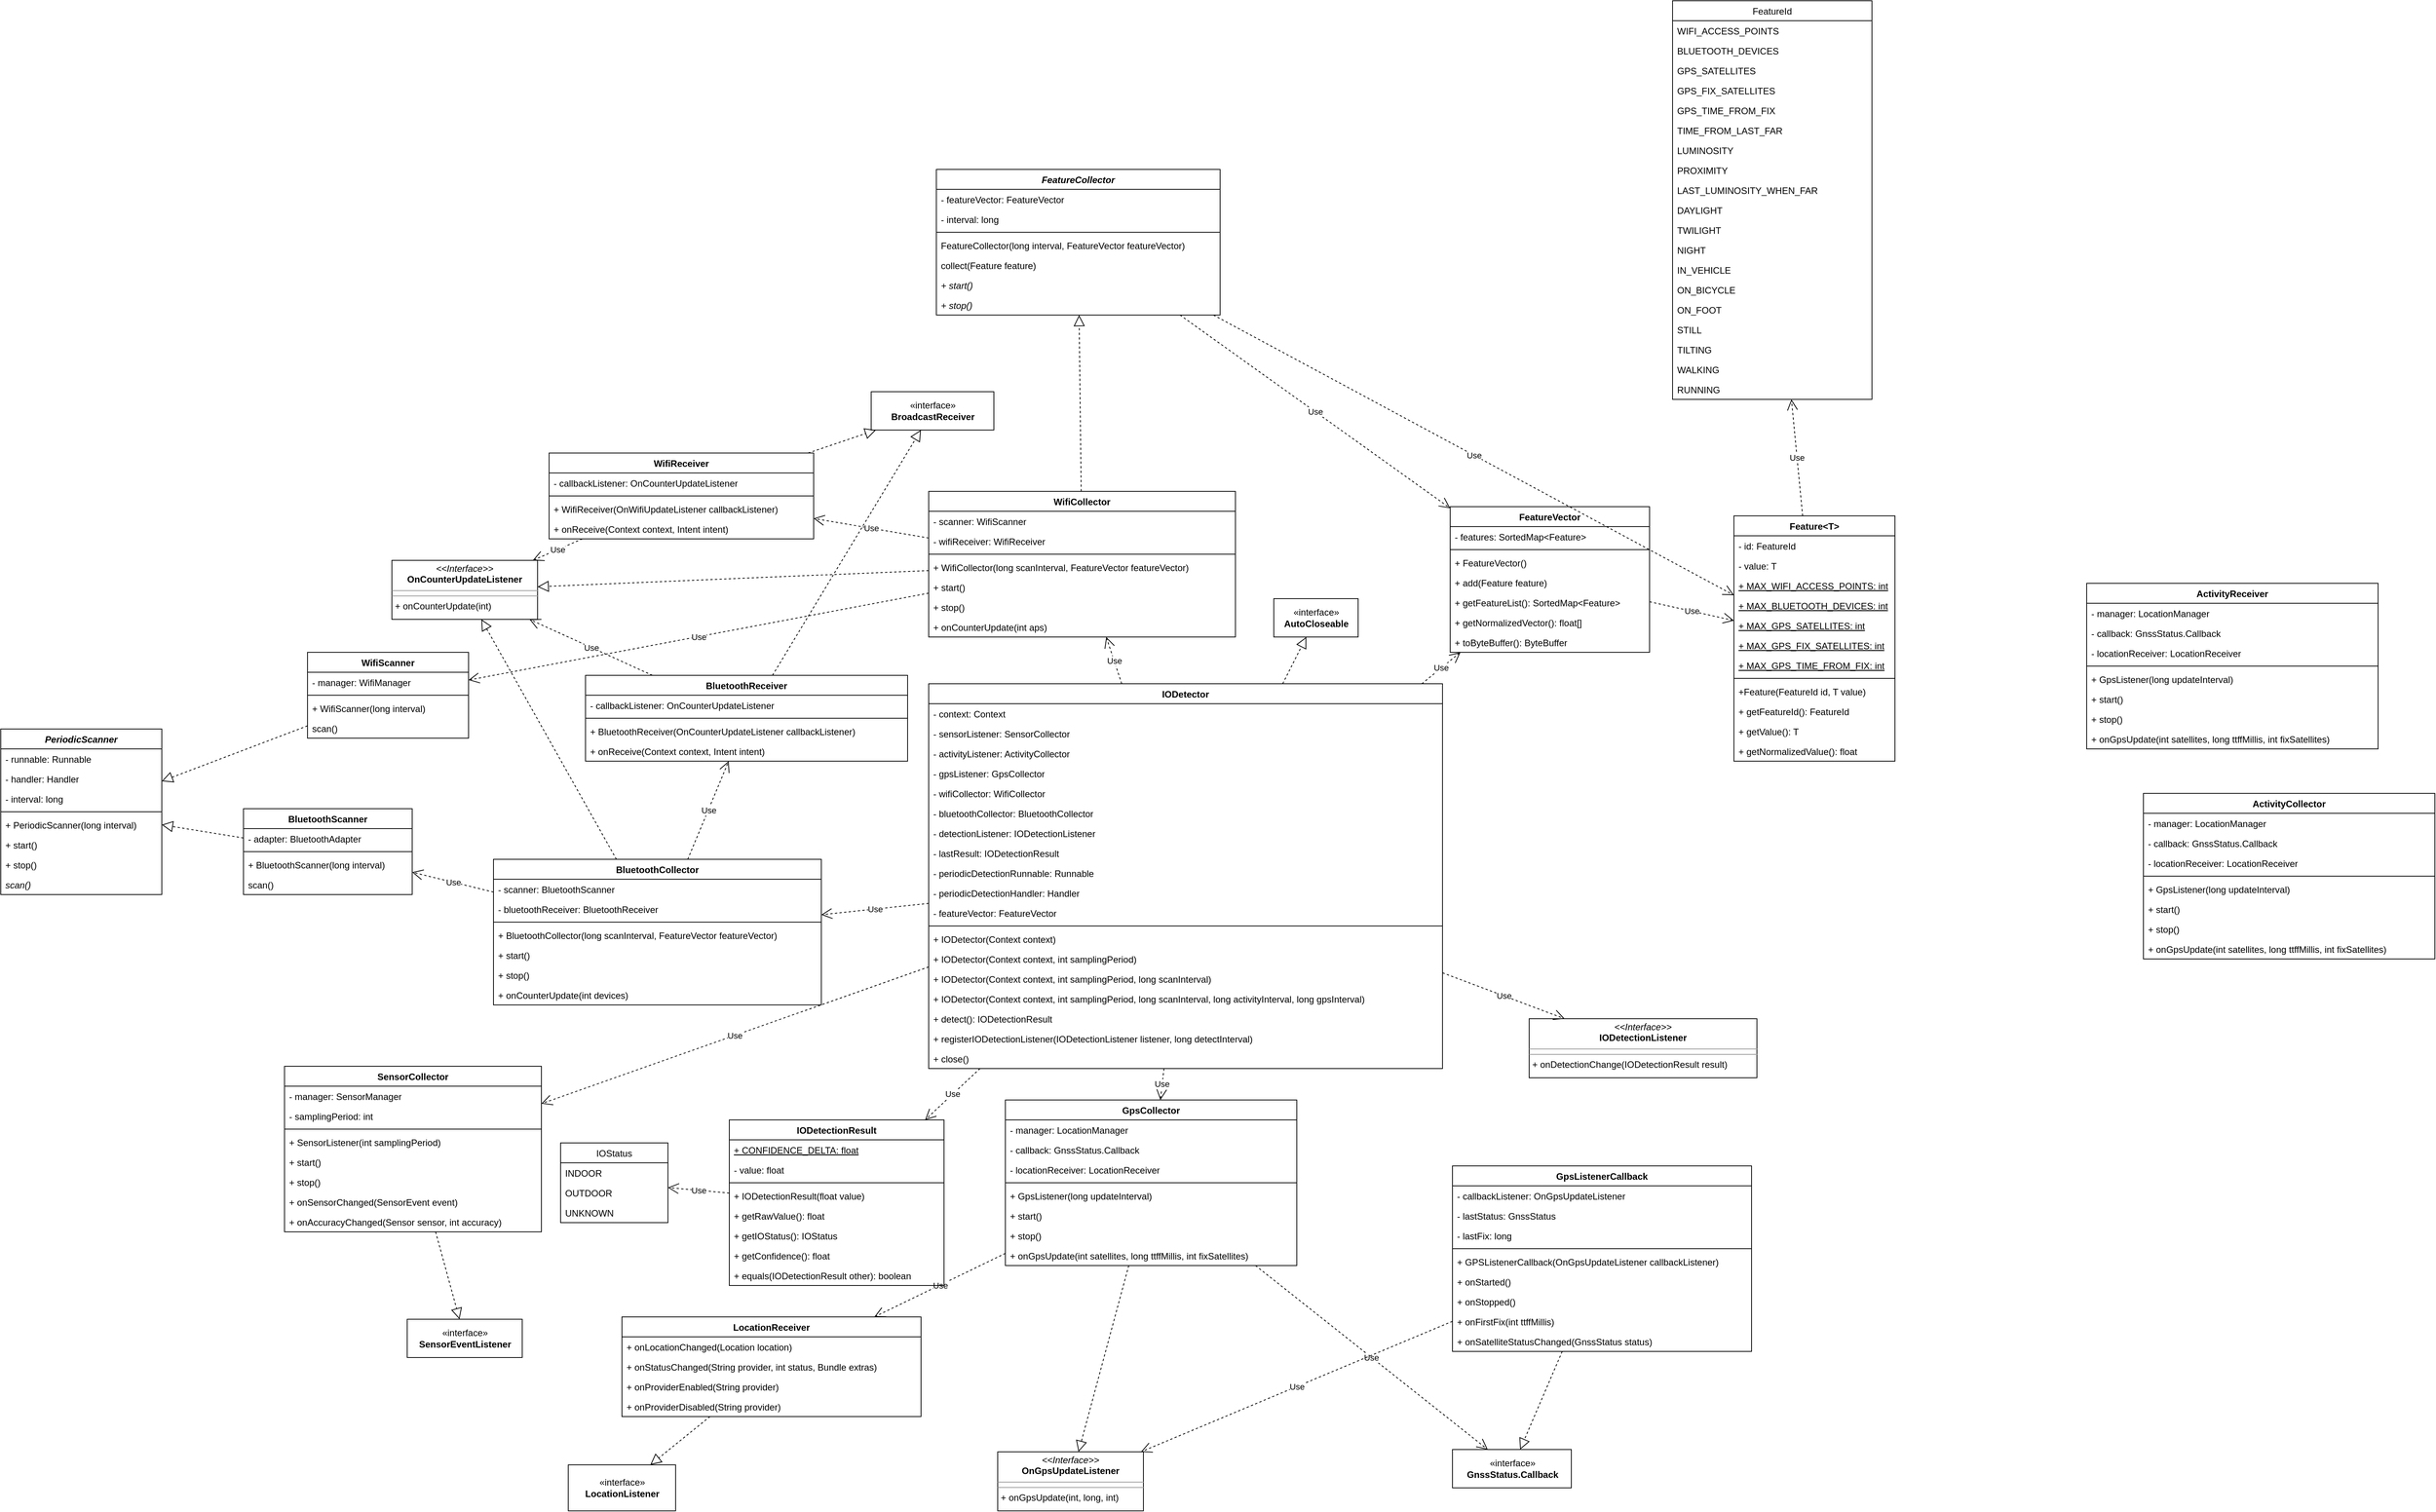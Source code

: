 <mxfile version="14.6.13" type="github">
  <diagram id="C5RBs43oDa-KdzZeNtuy" name="class diagram">
    <mxGraphModel dx="2241" dy="1928" grid="1" gridSize="10" guides="1" tooltips="1" connect="1" arrows="1" fold="1" page="1" pageScale="1" pageWidth="827" pageHeight="1169" math="0" shadow="0">
      <root>
        <mxCell id="WIyWlLk6GJQsqaUBKTNV-0" />
        <mxCell id="WIyWlLk6GJQsqaUBKTNV-1" parent="WIyWlLk6GJQsqaUBKTNV-0" />
        <mxCell id="q5nNlz1uzhoJ1SYgGgT--0" value="IODetector" style="swimlane;fontStyle=1;align=center;verticalAlign=top;childLayout=stackLayout;horizontal=1;startSize=26;horizontalStack=0;resizeParent=1;resizeParentMax=0;resizeLast=0;collapsible=1;marginBottom=0;" parent="WIyWlLk6GJQsqaUBKTNV-1" vertex="1">
          <mxGeometry x="480" y="71" width="670" height="502" as="geometry" />
        </mxCell>
        <mxCell id="q5nNlz1uzhoJ1SYgGgT--1" value="- context: Context" style="text;strokeColor=none;fillColor=none;align=left;verticalAlign=top;spacingLeft=4;spacingRight=4;overflow=hidden;rotatable=0;points=[[0,0.5],[1,0.5]];portConstraint=eastwest;" parent="q5nNlz1uzhoJ1SYgGgT--0" vertex="1">
          <mxGeometry y="26" width="670" height="26" as="geometry" />
        </mxCell>
        <mxCell id="q5nNlz1uzhoJ1SYgGgT--25" value="- sensorListener: SensorCollector" style="text;strokeColor=none;fillColor=none;align=left;verticalAlign=top;spacingLeft=4;spacingRight=4;overflow=hidden;rotatable=0;points=[[0,0.5],[1,0.5]];portConstraint=eastwest;" parent="q5nNlz1uzhoJ1SYgGgT--0" vertex="1">
          <mxGeometry y="52" width="670" height="26" as="geometry" />
        </mxCell>
        <mxCell id="q5nNlz1uzhoJ1SYgGgT--12" value="- activityListener: ActivityCollector" style="text;strokeColor=none;fillColor=none;align=left;verticalAlign=top;spacingLeft=4;spacingRight=4;overflow=hidden;rotatable=0;points=[[0,0.5],[1,0.5]];portConstraint=eastwest;" parent="q5nNlz1uzhoJ1SYgGgT--0" vertex="1">
          <mxGeometry y="78" width="670" height="26" as="geometry" />
        </mxCell>
        <mxCell id="q5nNlz1uzhoJ1SYgGgT--13" value="- gpsListener: GpsCollector" style="text;strokeColor=none;fillColor=none;align=left;verticalAlign=top;spacingLeft=4;spacingRight=4;overflow=hidden;rotatable=0;points=[[0,0.5],[1,0.5]];portConstraint=eastwest;" parent="q5nNlz1uzhoJ1SYgGgT--0" vertex="1">
          <mxGeometry y="104" width="670" height="26" as="geometry" />
        </mxCell>
        <mxCell id="q5nNlz1uzhoJ1SYgGgT--117" value="- wifiCollector: WifiCollector" style="text;strokeColor=none;fillColor=none;align=left;verticalAlign=top;spacingLeft=4;spacingRight=4;overflow=hidden;rotatable=0;points=[[0,0.5],[1,0.5]];portConstraint=eastwest;" parent="q5nNlz1uzhoJ1SYgGgT--0" vertex="1">
          <mxGeometry y="130" width="670" height="26" as="geometry" />
        </mxCell>
        <mxCell id="q5nNlz1uzhoJ1SYgGgT--118" value="- bluetoothCollector: BluetoothCollector" style="text;strokeColor=none;fillColor=none;align=left;verticalAlign=top;spacingLeft=4;spacingRight=4;overflow=hidden;rotatable=0;points=[[0,0.5],[1,0.5]];portConstraint=eastwest;" parent="q5nNlz1uzhoJ1SYgGgT--0" vertex="1">
          <mxGeometry y="156" width="670" height="26" as="geometry" />
        </mxCell>
        <mxCell id="q5nNlz1uzhoJ1SYgGgT--202" value="- detectionListener: IODetectionListener" style="text;strokeColor=none;fillColor=none;align=left;verticalAlign=top;spacingLeft=4;spacingRight=4;overflow=hidden;rotatable=0;points=[[0,0.5],[1,0.5]];portConstraint=eastwest;" parent="q5nNlz1uzhoJ1SYgGgT--0" vertex="1">
          <mxGeometry y="182" width="670" height="26" as="geometry" />
        </mxCell>
        <mxCell id="q5nNlz1uzhoJ1SYgGgT--204" value="- lastResult: IODetectionResult" style="text;strokeColor=none;fillColor=none;align=left;verticalAlign=top;spacingLeft=4;spacingRight=4;overflow=hidden;rotatable=0;points=[[0,0.5],[1,0.5]];portConstraint=eastwest;" parent="q5nNlz1uzhoJ1SYgGgT--0" vertex="1">
          <mxGeometry y="208" width="670" height="26" as="geometry" />
        </mxCell>
        <mxCell id="q5nNlz1uzhoJ1SYgGgT--209" value="- periodicDetectionRunnable: Runnable" style="text;strokeColor=none;fillColor=none;align=left;verticalAlign=top;spacingLeft=4;spacingRight=4;overflow=hidden;rotatable=0;points=[[0,0.5],[1,0.5]];portConstraint=eastwest;" parent="q5nNlz1uzhoJ1SYgGgT--0" vertex="1">
          <mxGeometry y="234" width="670" height="26" as="geometry" />
        </mxCell>
        <mxCell id="q5nNlz1uzhoJ1SYgGgT--210" value="- periodicDetectionHandler: Handler" style="text;strokeColor=none;fillColor=none;align=left;verticalAlign=top;spacingLeft=4;spacingRight=4;overflow=hidden;rotatable=0;points=[[0,0.5],[1,0.5]];portConstraint=eastwest;" parent="q5nNlz1uzhoJ1SYgGgT--0" vertex="1">
          <mxGeometry y="260" width="670" height="26" as="geometry" />
        </mxCell>
        <mxCell id="Uo2LWalLV5xQqiz2gspW-52" value="- featureVector: FeatureVector" style="text;strokeColor=none;fillColor=none;align=left;verticalAlign=top;spacingLeft=4;spacingRight=4;overflow=hidden;rotatable=0;points=[[0,0.5],[1,0.5]];portConstraint=eastwest;" vertex="1" parent="q5nNlz1uzhoJ1SYgGgT--0">
          <mxGeometry y="286" width="670" height="26" as="geometry" />
        </mxCell>
        <mxCell id="q5nNlz1uzhoJ1SYgGgT--2" value="" style="line;strokeWidth=1;fillColor=none;align=left;verticalAlign=middle;spacingTop=-1;spacingLeft=3;spacingRight=3;rotatable=0;labelPosition=right;points=[];portConstraint=eastwest;" parent="q5nNlz1uzhoJ1SYgGgT--0" vertex="1">
          <mxGeometry y="312" width="670" height="8" as="geometry" />
        </mxCell>
        <mxCell id="q5nNlz1uzhoJ1SYgGgT--4" value="+ IODetector(Context context)" style="text;strokeColor=none;fillColor=none;align=left;verticalAlign=top;spacingLeft=4;spacingRight=4;overflow=hidden;rotatable=0;points=[[0,0.5],[1,0.5]];portConstraint=eastwest;" parent="q5nNlz1uzhoJ1SYgGgT--0" vertex="1">
          <mxGeometry y="320" width="670" height="26" as="geometry" />
        </mxCell>
        <mxCell id="q5nNlz1uzhoJ1SYgGgT--9" value="+ IODetector(Context context, int samplingPeriod)" style="text;strokeColor=none;fillColor=none;align=left;verticalAlign=top;spacingLeft=4;spacingRight=4;overflow=hidden;rotatable=0;points=[[0,0.5],[1,0.5]];portConstraint=eastwest;" parent="q5nNlz1uzhoJ1SYgGgT--0" vertex="1">
          <mxGeometry y="346" width="670" height="26" as="geometry" />
        </mxCell>
        <mxCell id="q5nNlz1uzhoJ1SYgGgT--24" value="+ IODetector(Context context, int samplingPeriod, long scanInterval)" style="text;strokeColor=none;fillColor=none;align=left;verticalAlign=top;spacingLeft=4;spacingRight=4;overflow=hidden;rotatable=0;points=[[0,0.5],[1,0.5]];portConstraint=eastwest;" parent="q5nNlz1uzhoJ1SYgGgT--0" vertex="1">
          <mxGeometry y="372" width="670" height="26" as="geometry" />
        </mxCell>
        <mxCell id="q5nNlz1uzhoJ1SYgGgT--10" value="+ IODetector(Context context, int samplingPeriod, long scanInterval, long activityInterval, long gpsInterval)" style="text;strokeColor=none;fillColor=none;align=left;verticalAlign=top;spacingLeft=4;spacingRight=4;overflow=hidden;rotatable=0;points=[[0,0.5],[1,0.5]];portConstraint=eastwest;" parent="q5nNlz1uzhoJ1SYgGgT--0" vertex="1">
          <mxGeometry y="398" width="670" height="26" as="geometry" />
        </mxCell>
        <mxCell id="q5nNlz1uzhoJ1SYgGgT--3" value="+ detect(): IODetectionResult" style="text;strokeColor=none;fillColor=none;align=left;verticalAlign=top;spacingLeft=4;spacingRight=4;overflow=hidden;rotatable=0;points=[[0,0.5],[1,0.5]];portConstraint=eastwest;" parent="q5nNlz1uzhoJ1SYgGgT--0" vertex="1">
          <mxGeometry y="424" width="670" height="26" as="geometry" />
        </mxCell>
        <mxCell id="q5nNlz1uzhoJ1SYgGgT--203" value="+ registerIODetectionListener(IODetectionListener listener, long detectInterval)" style="text;strokeColor=none;fillColor=none;align=left;verticalAlign=top;spacingLeft=4;spacingRight=4;overflow=hidden;rotatable=0;points=[[0,0.5],[1,0.5]];portConstraint=eastwest;" parent="q5nNlz1uzhoJ1SYgGgT--0" vertex="1">
          <mxGeometry y="450" width="670" height="26" as="geometry" />
        </mxCell>
        <mxCell id="q5nNlz1uzhoJ1SYgGgT--6" value="+ close()" style="text;strokeColor=none;fillColor=none;align=left;verticalAlign=top;spacingLeft=4;spacingRight=4;overflow=hidden;rotatable=0;points=[[0,0.5],[1,0.5]];portConstraint=eastwest;" parent="q5nNlz1uzhoJ1SYgGgT--0" vertex="1">
          <mxGeometry y="476" width="670" height="26" as="geometry" />
        </mxCell>
        <mxCell id="q5nNlz1uzhoJ1SYgGgT--7" value="«interface»&lt;br&gt;&lt;b&gt;AutoCloseable&lt;/b&gt;" style="html=1;" parent="WIyWlLk6GJQsqaUBKTNV-1" vertex="1">
          <mxGeometry x="930" y="-40" width="110" height="50" as="geometry" />
        </mxCell>
        <mxCell id="q5nNlz1uzhoJ1SYgGgT--8" value="" style="endArrow=block;dashed=1;endFill=0;endSize=12;html=1;" parent="WIyWlLk6GJQsqaUBKTNV-1" source="q5nNlz1uzhoJ1SYgGgT--0" target="q5nNlz1uzhoJ1SYgGgT--7" edge="1">
          <mxGeometry width="160" relative="1" as="geometry">
            <mxPoint x="320" y="330" as="sourcePoint" />
            <mxPoint x="480" y="330" as="targetPoint" />
          </mxGeometry>
        </mxCell>
        <mxCell id="q5nNlz1uzhoJ1SYgGgT--15" value="PeriodicScanner" style="swimlane;fontStyle=3;align=center;verticalAlign=top;childLayout=stackLayout;horizontal=1;startSize=26;horizontalStack=0;resizeParent=1;resizeParentMax=0;resizeLast=0;collapsible=1;marginBottom=0;" parent="WIyWlLk6GJQsqaUBKTNV-1" vertex="1">
          <mxGeometry x="-730" y="130" width="210" height="216" as="geometry" />
        </mxCell>
        <mxCell id="q5nNlz1uzhoJ1SYgGgT--16" value="- runnable: Runnable" style="text;strokeColor=none;fillColor=none;align=left;verticalAlign=top;spacingLeft=4;spacingRight=4;overflow=hidden;rotatable=0;points=[[0,0.5],[1,0.5]];portConstraint=eastwest;" parent="q5nNlz1uzhoJ1SYgGgT--15" vertex="1">
          <mxGeometry y="26" width="210" height="26" as="geometry" />
        </mxCell>
        <mxCell id="q5nNlz1uzhoJ1SYgGgT--20" value="- handler: Handler" style="text;strokeColor=none;fillColor=none;align=left;verticalAlign=top;spacingLeft=4;spacingRight=4;overflow=hidden;rotatable=0;points=[[0,0.5],[1,0.5]];portConstraint=eastwest;" parent="q5nNlz1uzhoJ1SYgGgT--15" vertex="1">
          <mxGeometry y="52" width="210" height="26" as="geometry" />
        </mxCell>
        <mxCell id="q5nNlz1uzhoJ1SYgGgT--21" value="- interval: long" style="text;strokeColor=none;fillColor=none;align=left;verticalAlign=top;spacingLeft=4;spacingRight=4;overflow=hidden;rotatable=0;points=[[0,0.5],[1,0.5]];portConstraint=eastwest;" parent="q5nNlz1uzhoJ1SYgGgT--15" vertex="1">
          <mxGeometry y="78" width="210" height="26" as="geometry" />
        </mxCell>
        <mxCell id="q5nNlz1uzhoJ1SYgGgT--17" value="" style="line;strokeWidth=1;fillColor=none;align=left;verticalAlign=middle;spacingTop=-1;spacingLeft=3;spacingRight=3;rotatable=0;labelPosition=right;points=[];portConstraint=eastwest;" parent="q5nNlz1uzhoJ1SYgGgT--15" vertex="1">
          <mxGeometry y="104" width="210" height="8" as="geometry" />
        </mxCell>
        <mxCell id="q5nNlz1uzhoJ1SYgGgT--18" value="+ PeriodicScanner(long interval)" style="text;strokeColor=none;fillColor=none;align=left;verticalAlign=top;spacingLeft=4;spacingRight=4;overflow=hidden;rotatable=0;points=[[0,0.5],[1,0.5]];portConstraint=eastwest;" parent="q5nNlz1uzhoJ1SYgGgT--15" vertex="1">
          <mxGeometry y="112" width="210" height="26" as="geometry" />
        </mxCell>
        <mxCell id="q5nNlz1uzhoJ1SYgGgT--23" value="+ start()" style="text;strokeColor=none;fillColor=none;align=left;verticalAlign=top;spacingLeft=4;spacingRight=4;overflow=hidden;rotatable=0;points=[[0,0.5],[1,0.5]];portConstraint=eastwest;" parent="q5nNlz1uzhoJ1SYgGgT--15" vertex="1">
          <mxGeometry y="138" width="210" height="26" as="geometry" />
        </mxCell>
        <mxCell id="q5nNlz1uzhoJ1SYgGgT--22" value="+ stop()" style="text;strokeColor=none;fillColor=none;align=left;verticalAlign=top;spacingLeft=4;spacingRight=4;overflow=hidden;rotatable=0;points=[[0,0.5],[1,0.5]];portConstraint=eastwest;" parent="q5nNlz1uzhoJ1SYgGgT--15" vertex="1">
          <mxGeometry y="164" width="210" height="26" as="geometry" />
        </mxCell>
        <mxCell id="q5nNlz1uzhoJ1SYgGgT--116" value="scan()" style="text;strokeColor=none;fillColor=none;align=left;verticalAlign=top;spacingLeft=4;spacingRight=4;overflow=hidden;rotatable=0;points=[[0,0.5],[1,0.5]];portConstraint=eastwest;fontStyle=2" parent="q5nNlz1uzhoJ1SYgGgT--15" vertex="1">
          <mxGeometry y="190" width="210" height="26" as="geometry" />
        </mxCell>
        <mxCell id="q5nNlz1uzhoJ1SYgGgT--29" value="SensorCollector" style="swimlane;fontStyle=1;align=center;verticalAlign=top;childLayout=stackLayout;horizontal=1;startSize=26;horizontalStack=0;resizeParent=1;resizeParentMax=0;resizeLast=0;collapsible=1;marginBottom=0;" parent="WIyWlLk6GJQsqaUBKTNV-1" vertex="1">
          <mxGeometry x="-360" y="570" width="335" height="216" as="geometry" />
        </mxCell>
        <mxCell id="q5nNlz1uzhoJ1SYgGgT--30" value="- manager: SensorManager" style="text;strokeColor=none;fillColor=none;align=left;verticalAlign=top;spacingLeft=4;spacingRight=4;overflow=hidden;rotatable=0;points=[[0,0.5],[1,0.5]];portConstraint=eastwest;" parent="q5nNlz1uzhoJ1SYgGgT--29" vertex="1">
          <mxGeometry y="26" width="335" height="26" as="geometry" />
        </mxCell>
        <mxCell id="q5nNlz1uzhoJ1SYgGgT--54" value="- samplingPeriod: int" style="text;strokeColor=none;fillColor=none;align=left;verticalAlign=top;spacingLeft=4;spacingRight=4;overflow=hidden;rotatable=0;points=[[0,0.5],[1,0.5]];portConstraint=eastwest;" parent="q5nNlz1uzhoJ1SYgGgT--29" vertex="1">
          <mxGeometry y="52" width="335" height="26" as="geometry" />
        </mxCell>
        <mxCell id="q5nNlz1uzhoJ1SYgGgT--33" value="" style="line;strokeWidth=1;fillColor=none;align=left;verticalAlign=middle;spacingTop=-1;spacingLeft=3;spacingRight=3;rotatable=0;labelPosition=right;points=[];portConstraint=eastwest;" parent="q5nNlz1uzhoJ1SYgGgT--29" vertex="1">
          <mxGeometry y="78" width="335" height="8" as="geometry" />
        </mxCell>
        <mxCell id="q5nNlz1uzhoJ1SYgGgT--34" value="+ SensorListener(int samplingPeriod)" style="text;strokeColor=none;fillColor=none;align=left;verticalAlign=top;spacingLeft=4;spacingRight=4;overflow=hidden;rotatable=0;points=[[0,0.5],[1,0.5]];portConstraint=eastwest;" parent="q5nNlz1uzhoJ1SYgGgT--29" vertex="1">
          <mxGeometry y="86" width="335" height="26" as="geometry" />
        </mxCell>
        <mxCell id="q5nNlz1uzhoJ1SYgGgT--35" value="+ start()" style="text;strokeColor=none;fillColor=none;align=left;verticalAlign=top;spacingLeft=4;spacingRight=4;overflow=hidden;rotatable=0;points=[[0,0.5],[1,0.5]];portConstraint=eastwest;" parent="q5nNlz1uzhoJ1SYgGgT--29" vertex="1">
          <mxGeometry y="112" width="335" height="26" as="geometry" />
        </mxCell>
        <mxCell id="q5nNlz1uzhoJ1SYgGgT--36" value="+ stop()" style="text;strokeColor=none;fillColor=none;align=left;verticalAlign=top;spacingLeft=4;spacingRight=4;overflow=hidden;rotatable=0;points=[[0,0.5],[1,0.5]];portConstraint=eastwest;" parent="q5nNlz1uzhoJ1SYgGgT--29" vertex="1">
          <mxGeometry y="138" width="335" height="26" as="geometry" />
        </mxCell>
        <mxCell id="q5nNlz1uzhoJ1SYgGgT--46" value="+ onSensorChanged(SensorEvent event)" style="text;strokeColor=none;fillColor=none;align=left;verticalAlign=top;spacingLeft=4;spacingRight=4;overflow=hidden;rotatable=0;points=[[0,0.5],[1,0.5]];portConstraint=eastwest;" parent="q5nNlz1uzhoJ1SYgGgT--29" vertex="1">
          <mxGeometry y="164" width="335" height="26" as="geometry" />
        </mxCell>
        <mxCell id="q5nNlz1uzhoJ1SYgGgT--45" value="+ onAccuracyChanged(Sensor sensor, int accuracy)" style="text;strokeColor=none;fillColor=none;align=left;verticalAlign=top;spacingLeft=4;spacingRight=4;overflow=hidden;rotatable=0;points=[[0,0.5],[1,0.5]];portConstraint=eastwest;" parent="q5nNlz1uzhoJ1SYgGgT--29" vertex="1">
          <mxGeometry y="190" width="335" height="26" as="geometry" />
        </mxCell>
        <mxCell id="q5nNlz1uzhoJ1SYgGgT--37" value="GpsListenerCallback" style="swimlane;fontStyle=1;align=center;verticalAlign=top;childLayout=stackLayout;horizontal=1;startSize=26;horizontalStack=0;resizeParent=1;resizeParentMax=0;resizeLast=0;collapsible=1;marginBottom=0;" parent="WIyWlLk6GJQsqaUBKTNV-1" vertex="1">
          <mxGeometry x="1163" y="700" width="390" height="242" as="geometry" />
        </mxCell>
        <mxCell id="q5nNlz1uzhoJ1SYgGgT--51" value="- callbackListener: OnGpsUpdateListener" style="text;strokeColor=none;fillColor=none;align=left;verticalAlign=top;spacingLeft=4;spacingRight=4;overflow=hidden;rotatable=0;points=[[0,0.5],[1,0.5]];portConstraint=eastwest;" parent="q5nNlz1uzhoJ1SYgGgT--37" vertex="1">
          <mxGeometry y="26" width="390" height="26" as="geometry" />
        </mxCell>
        <mxCell id="q5nNlz1uzhoJ1SYgGgT--78" value="- lastStatus: GnssStatus" style="text;strokeColor=none;fillColor=none;align=left;verticalAlign=top;spacingLeft=4;spacingRight=4;overflow=hidden;rotatable=0;points=[[0,0.5],[1,0.5]];portConstraint=eastwest;" parent="q5nNlz1uzhoJ1SYgGgT--37" vertex="1">
          <mxGeometry y="52" width="390" height="26" as="geometry" />
        </mxCell>
        <mxCell id="q5nNlz1uzhoJ1SYgGgT--79" value="- lastFix: long" style="text;strokeColor=none;fillColor=none;align=left;verticalAlign=top;spacingLeft=4;spacingRight=4;overflow=hidden;rotatable=0;points=[[0,0.5],[1,0.5]];portConstraint=eastwest;" parent="q5nNlz1uzhoJ1SYgGgT--37" vertex="1">
          <mxGeometry y="78" width="390" height="26" as="geometry" />
        </mxCell>
        <mxCell id="q5nNlz1uzhoJ1SYgGgT--39" value="" style="line;strokeWidth=1;fillColor=none;align=left;verticalAlign=middle;spacingTop=-1;spacingLeft=3;spacingRight=3;rotatable=0;labelPosition=right;points=[];portConstraint=eastwest;" parent="q5nNlz1uzhoJ1SYgGgT--37" vertex="1">
          <mxGeometry y="104" width="390" height="8" as="geometry" />
        </mxCell>
        <mxCell id="q5nNlz1uzhoJ1SYgGgT--53" value="+ GPSListenerCallback(OnGpsUpdateListener callbackListener)" style="text;strokeColor=none;fillColor=none;align=left;verticalAlign=top;spacingLeft=4;spacingRight=4;overflow=hidden;rotatable=0;points=[[0,0.5],[1,0.5]];portConstraint=eastwest;" parent="q5nNlz1uzhoJ1SYgGgT--37" vertex="1">
          <mxGeometry y="112" width="390" height="26" as="geometry" />
        </mxCell>
        <mxCell id="q5nNlz1uzhoJ1SYgGgT--40" value="+ onStarted()" style="text;strokeColor=none;fillColor=none;align=left;verticalAlign=top;spacingLeft=4;spacingRight=4;overflow=hidden;rotatable=0;points=[[0,0.5],[1,0.5]];portConstraint=eastwest;" parent="q5nNlz1uzhoJ1SYgGgT--37" vertex="1">
          <mxGeometry y="138" width="390" height="26" as="geometry" />
        </mxCell>
        <mxCell id="q5nNlz1uzhoJ1SYgGgT--41" value="+ onStopped()" style="text;strokeColor=none;fillColor=none;align=left;verticalAlign=top;spacingLeft=4;spacingRight=4;overflow=hidden;rotatable=0;points=[[0,0.5],[1,0.5]];portConstraint=eastwest;" parent="q5nNlz1uzhoJ1SYgGgT--37" vertex="1">
          <mxGeometry y="164" width="390" height="26" as="geometry" />
        </mxCell>
        <mxCell id="q5nNlz1uzhoJ1SYgGgT--42" value="+ onFirstFix(int ttffMillis)" style="text;strokeColor=none;fillColor=none;align=left;verticalAlign=top;spacingLeft=4;spacingRight=4;overflow=hidden;rotatable=0;points=[[0,0.5],[1,0.5]];portConstraint=eastwest;" parent="q5nNlz1uzhoJ1SYgGgT--37" vertex="1">
          <mxGeometry y="190" width="390" height="26" as="geometry" />
        </mxCell>
        <mxCell id="q5nNlz1uzhoJ1SYgGgT--47" value="+ onSatelliteStatusChanged(GnssStatus status)" style="text;strokeColor=none;fillColor=none;align=left;verticalAlign=top;spacingLeft=4;spacingRight=4;overflow=hidden;rotatable=0;points=[[0,0.5],[1,0.5]];portConstraint=eastwest;" parent="q5nNlz1uzhoJ1SYgGgT--37" vertex="1">
          <mxGeometry y="216" width="390" height="26" as="geometry" />
        </mxCell>
        <mxCell id="q5nNlz1uzhoJ1SYgGgT--43" value="«interface»&lt;br&gt;&lt;b&gt;SensorEventListener&lt;/b&gt;" style="html=1;" parent="WIyWlLk6GJQsqaUBKTNV-1" vertex="1">
          <mxGeometry x="-200" y="900" width="150" height="50" as="geometry" />
        </mxCell>
        <mxCell id="q5nNlz1uzhoJ1SYgGgT--44" value="" style="endArrow=block;dashed=1;endFill=0;endSize=12;html=1;" parent="WIyWlLk6GJQsqaUBKTNV-1" source="q5nNlz1uzhoJ1SYgGgT--29" target="q5nNlz1uzhoJ1SYgGgT--43" edge="1">
          <mxGeometry width="160" relative="1" as="geometry">
            <mxPoint x="677.182" y="220" as="sourcePoint" />
            <mxPoint x="655.909" y="130" as="targetPoint" />
          </mxGeometry>
        </mxCell>
        <mxCell id="q5nNlz1uzhoJ1SYgGgT--52" value="&lt;p style=&quot;margin: 0px ; margin-top: 4px ; text-align: center&quot;&gt;&lt;i&gt;&amp;lt;&amp;lt;Interface&amp;gt;&amp;gt;&lt;/i&gt;&lt;br&gt;&lt;b&gt;OnGpsUpdateListener&lt;/b&gt;&lt;br&gt;&lt;/p&gt;&lt;hr size=&quot;1&quot;&gt;&lt;hr size=&quot;1&quot;&gt;&lt;p style=&quot;margin: 0px ; margin-left: 4px&quot;&gt;+ onGpsUpdate(int, long, int)&lt;br&gt;&lt;/p&gt;" style="verticalAlign=top;align=left;overflow=fill;fontSize=12;fontFamily=Helvetica;html=1;" parent="WIyWlLk6GJQsqaUBKTNV-1" vertex="1">
          <mxGeometry x="570" y="1073" width="190" height="77" as="geometry" />
        </mxCell>
        <mxCell id="q5nNlz1uzhoJ1SYgGgT--57" value="«interface»&lt;br&gt;&lt;b&gt;GnssStatus.Callback&lt;/b&gt;" style="html=1;" parent="WIyWlLk6GJQsqaUBKTNV-1" vertex="1">
          <mxGeometry x="1163" y="1070" width="155" height="50" as="geometry" />
        </mxCell>
        <mxCell id="q5nNlz1uzhoJ1SYgGgT--58" value="GpsCollector" style="swimlane;fontStyle=1;align=center;verticalAlign=top;childLayout=stackLayout;horizontal=1;startSize=26;horizontalStack=0;resizeParent=1;resizeParentMax=0;resizeLast=0;collapsible=1;marginBottom=0;" parent="WIyWlLk6GJQsqaUBKTNV-1" vertex="1">
          <mxGeometry x="580" y="614" width="380" height="216" as="geometry" />
        </mxCell>
        <mxCell id="q5nNlz1uzhoJ1SYgGgT--67" value="- manager: LocationManager" style="text;strokeColor=none;fillColor=none;align=left;verticalAlign=top;spacingLeft=4;spacingRight=4;overflow=hidden;rotatable=0;points=[[0,0.5],[1,0.5]];portConstraint=eastwest;" parent="q5nNlz1uzhoJ1SYgGgT--58" vertex="1">
          <mxGeometry y="26" width="380" height="26" as="geometry" />
        </mxCell>
        <mxCell id="q5nNlz1uzhoJ1SYgGgT--77" value="- callback: GnssStatus.Callback" style="text;strokeColor=none;fillColor=none;align=left;verticalAlign=top;spacingLeft=4;spacingRight=4;overflow=hidden;rotatable=0;points=[[0,0.5],[1,0.5]];portConstraint=eastwest;" parent="q5nNlz1uzhoJ1SYgGgT--58" vertex="1">
          <mxGeometry y="52" width="380" height="26" as="geometry" />
        </mxCell>
        <mxCell id="q5nNlz1uzhoJ1SYgGgT--60" value="- locationReceiver: LocationReceiver" style="text;strokeColor=none;fillColor=none;align=left;verticalAlign=top;spacingLeft=4;spacingRight=4;overflow=hidden;rotatable=0;points=[[0,0.5],[1,0.5]];portConstraint=eastwest;" parent="q5nNlz1uzhoJ1SYgGgT--58" vertex="1">
          <mxGeometry y="78" width="380" height="26" as="geometry" />
        </mxCell>
        <mxCell id="q5nNlz1uzhoJ1SYgGgT--61" value="" style="line;strokeWidth=1;fillColor=none;align=left;verticalAlign=middle;spacingTop=-1;spacingLeft=3;spacingRight=3;rotatable=0;labelPosition=right;points=[];portConstraint=eastwest;" parent="q5nNlz1uzhoJ1SYgGgT--58" vertex="1">
          <mxGeometry y="104" width="380" height="8" as="geometry" />
        </mxCell>
        <mxCell id="q5nNlz1uzhoJ1SYgGgT--62" value="+ GpsListener(long updateInterval)" style="text;strokeColor=none;fillColor=none;align=left;verticalAlign=top;spacingLeft=4;spacingRight=4;overflow=hidden;rotatable=0;points=[[0,0.5],[1,0.5]];portConstraint=eastwest;" parent="q5nNlz1uzhoJ1SYgGgT--58" vertex="1">
          <mxGeometry y="112" width="380" height="26" as="geometry" />
        </mxCell>
        <mxCell id="q5nNlz1uzhoJ1SYgGgT--63" value="+ start()" style="text;strokeColor=none;fillColor=none;align=left;verticalAlign=top;spacingLeft=4;spacingRight=4;overflow=hidden;rotatable=0;points=[[0,0.5],[1,0.5]];portConstraint=eastwest;" parent="q5nNlz1uzhoJ1SYgGgT--58" vertex="1">
          <mxGeometry y="138" width="380" height="26" as="geometry" />
        </mxCell>
        <mxCell id="q5nNlz1uzhoJ1SYgGgT--64" value="+ stop()" style="text;strokeColor=none;fillColor=none;align=left;verticalAlign=top;spacingLeft=4;spacingRight=4;overflow=hidden;rotatable=0;points=[[0,0.5],[1,0.5]];portConstraint=eastwest;" parent="q5nNlz1uzhoJ1SYgGgT--58" vertex="1">
          <mxGeometry y="164" width="380" height="26" as="geometry" />
        </mxCell>
        <mxCell id="q5nNlz1uzhoJ1SYgGgT--65" value="+ onGpsUpdate(int satellites, long ttffMillis, int fixSatellites)" style="text;strokeColor=none;fillColor=none;align=left;verticalAlign=top;spacingLeft=4;spacingRight=4;overflow=hidden;rotatable=0;points=[[0,0.5],[1,0.5]];portConstraint=eastwest;" parent="q5nNlz1uzhoJ1SYgGgT--58" vertex="1">
          <mxGeometry y="190" width="380" height="26" as="geometry" />
        </mxCell>
        <mxCell id="q5nNlz1uzhoJ1SYgGgT--80" value="" style="endArrow=block;dashed=1;endFill=0;endSize=12;html=1;" parent="WIyWlLk6GJQsqaUBKTNV-1" source="q5nNlz1uzhoJ1SYgGgT--58" target="q5nNlz1uzhoJ1SYgGgT--52" edge="1">
          <mxGeometry width="160" relative="1" as="geometry">
            <mxPoint x="519.998" y="880" as="sourcePoint" />
            <mxPoint x="523.289" y="984" as="targetPoint" />
          </mxGeometry>
        </mxCell>
        <mxCell id="q5nNlz1uzhoJ1SYgGgT--81" value="" style="endArrow=block;dashed=1;endFill=0;endSize=12;html=1;" parent="WIyWlLk6GJQsqaUBKTNV-1" source="q5nNlz1uzhoJ1SYgGgT--37" target="q5nNlz1uzhoJ1SYgGgT--57" edge="1">
          <mxGeometry width="160" relative="1" as="geometry">
            <mxPoint x="880.004" y="840" as="sourcePoint" />
            <mxPoint x="913.775" y="960" as="targetPoint" />
          </mxGeometry>
        </mxCell>
        <mxCell id="q5nNlz1uzhoJ1SYgGgT--82" value="Use" style="endArrow=open;endSize=12;dashed=1;html=1;" parent="WIyWlLk6GJQsqaUBKTNV-1" source="q5nNlz1uzhoJ1SYgGgT--0" target="q5nNlz1uzhoJ1SYgGgT--29" edge="1">
          <mxGeometry width="160" relative="1" as="geometry">
            <mxPoint x="380" y="345.88" as="sourcePoint" />
            <mxPoint x="280" y="335.694" as="targetPoint" />
          </mxGeometry>
        </mxCell>
        <mxCell id="q5nNlz1uzhoJ1SYgGgT--83" value="Use" style="endArrow=open;endSize=12;dashed=1;html=1;" parent="WIyWlLk6GJQsqaUBKTNV-1" source="q5nNlz1uzhoJ1SYgGgT--0" target="q5nNlz1uzhoJ1SYgGgT--58" edge="1">
          <mxGeometry width="160" relative="1" as="geometry">
            <mxPoint x="380" y="502.784" as="sourcePoint" />
            <mxPoint x="315" y="526.608" as="targetPoint" />
          </mxGeometry>
        </mxCell>
        <mxCell id="q5nNlz1uzhoJ1SYgGgT--84" value="Use" style="endArrow=open;endSize=12;dashed=1;html=1;" parent="WIyWlLk6GJQsqaUBKTNV-1" source="q5nNlz1uzhoJ1SYgGgT--58" target="q5nNlz1uzhoJ1SYgGgT--57" edge="1">
          <mxGeometry width="160" relative="1" as="geometry">
            <mxPoint x="676.364" y="540" as="sourcePoint" />
            <mxPoint x="920" y="750" as="targetPoint" />
          </mxGeometry>
        </mxCell>
        <mxCell id="q5nNlz1uzhoJ1SYgGgT--85" value="Use" style="endArrow=open;endSize=12;dashed=1;html=1;" parent="WIyWlLk6GJQsqaUBKTNV-1" source="q5nNlz1uzhoJ1SYgGgT--37" target="q5nNlz1uzhoJ1SYgGgT--52" edge="1">
          <mxGeometry width="160" relative="1" as="geometry">
            <mxPoint x="820" y="809.958" as="sourcePoint" />
            <mxPoint x="1112.57" y="930" as="targetPoint" />
          </mxGeometry>
        </mxCell>
        <mxCell id="q5nNlz1uzhoJ1SYgGgT--86" value="LocationReceiver" style="swimlane;fontStyle=1;align=center;verticalAlign=top;childLayout=stackLayout;horizontal=1;startSize=26;horizontalStack=0;resizeParent=1;resizeParentMax=0;resizeLast=0;collapsible=1;marginBottom=0;" parent="WIyWlLk6GJQsqaUBKTNV-1" vertex="1">
          <mxGeometry x="80" y="897" width="390" height="130" as="geometry" />
        </mxCell>
        <mxCell id="q5nNlz1uzhoJ1SYgGgT--91" value="+ onLocationChanged(Location location)" style="text;strokeColor=none;fillColor=none;align=left;verticalAlign=top;spacingLeft=4;spacingRight=4;overflow=hidden;rotatable=0;points=[[0,0.5],[1,0.5]];portConstraint=eastwest;" parent="q5nNlz1uzhoJ1SYgGgT--86" vertex="1">
          <mxGeometry y="26" width="390" height="26" as="geometry" />
        </mxCell>
        <mxCell id="q5nNlz1uzhoJ1SYgGgT--92" value="+ onStatusChanged(String provider, int status, Bundle extras)" style="text;strokeColor=none;fillColor=none;align=left;verticalAlign=top;spacingLeft=4;spacingRight=4;overflow=hidden;rotatable=0;points=[[0,0.5],[1,0.5]];portConstraint=eastwest;" parent="q5nNlz1uzhoJ1SYgGgT--86" vertex="1">
          <mxGeometry y="52" width="390" height="26" as="geometry" />
        </mxCell>
        <mxCell id="q5nNlz1uzhoJ1SYgGgT--93" value="+ onProviderEnabled(String provider)" style="text;strokeColor=none;fillColor=none;align=left;verticalAlign=top;spacingLeft=4;spacingRight=4;overflow=hidden;rotatable=0;points=[[0,0.5],[1,0.5]];portConstraint=eastwest;" parent="q5nNlz1uzhoJ1SYgGgT--86" vertex="1">
          <mxGeometry y="78" width="390" height="26" as="geometry" />
        </mxCell>
        <mxCell id="q5nNlz1uzhoJ1SYgGgT--94" value="+ onProviderDisabled(String provider)" style="text;strokeColor=none;fillColor=none;align=left;verticalAlign=top;spacingLeft=4;spacingRight=4;overflow=hidden;rotatable=0;points=[[0,0.5],[1,0.5]];portConstraint=eastwest;" parent="q5nNlz1uzhoJ1SYgGgT--86" vertex="1">
          <mxGeometry y="104" width="390" height="26" as="geometry" />
        </mxCell>
        <mxCell id="q5nNlz1uzhoJ1SYgGgT--95" value="Use" style="endArrow=open;endSize=12;dashed=1;html=1;" parent="WIyWlLk6GJQsqaUBKTNV-1" source="q5nNlz1uzhoJ1SYgGgT--58" target="q5nNlz1uzhoJ1SYgGgT--86" edge="1">
          <mxGeometry width="160" relative="1" as="geometry">
            <mxPoint x="1020" y="820.926" as="sourcePoint" />
            <mxPoint x="773.296" y="960" as="targetPoint" />
          </mxGeometry>
        </mxCell>
        <mxCell id="q5nNlz1uzhoJ1SYgGgT--96" value="«interface»&lt;br&gt;&lt;b&gt;LocationListener&lt;/b&gt;" style="html=1;" parent="WIyWlLk6GJQsqaUBKTNV-1" vertex="1">
          <mxGeometry x="10" y="1090" width="140" height="60" as="geometry" />
        </mxCell>
        <mxCell id="q5nNlz1uzhoJ1SYgGgT--97" value="" style="endArrow=block;dashed=1;endFill=0;endSize=12;html=1;" parent="WIyWlLk6GJQsqaUBKTNV-1" source="q5nNlz1uzhoJ1SYgGgT--86" target="q5nNlz1uzhoJ1SYgGgT--96" edge="1">
          <mxGeometry width="160" relative="1" as="geometry">
            <mxPoint x="660.394" y="840" as="sourcePoint" />
            <mxPoint x="694.165" y="960" as="targetPoint" />
          </mxGeometry>
        </mxCell>
        <mxCell id="q5nNlz1uzhoJ1SYgGgT--98" value="ActivityCollector" style="swimlane;fontStyle=1;align=center;verticalAlign=top;childLayout=stackLayout;horizontal=1;startSize=26;horizontalStack=0;resizeParent=1;resizeParentMax=0;resizeLast=0;collapsible=1;marginBottom=0;" parent="WIyWlLk6GJQsqaUBKTNV-1" vertex="1">
          <mxGeometry x="2064" y="214" width="380" height="216" as="geometry" />
        </mxCell>
        <mxCell id="q5nNlz1uzhoJ1SYgGgT--99" value="- manager: LocationManager" style="text;strokeColor=none;fillColor=none;align=left;verticalAlign=top;spacingLeft=4;spacingRight=4;overflow=hidden;rotatable=0;points=[[0,0.5],[1,0.5]];portConstraint=eastwest;" parent="q5nNlz1uzhoJ1SYgGgT--98" vertex="1">
          <mxGeometry y="26" width="380" height="26" as="geometry" />
        </mxCell>
        <mxCell id="q5nNlz1uzhoJ1SYgGgT--100" value="- callback: GnssStatus.Callback" style="text;strokeColor=none;fillColor=none;align=left;verticalAlign=top;spacingLeft=4;spacingRight=4;overflow=hidden;rotatable=0;points=[[0,0.5],[1,0.5]];portConstraint=eastwest;" parent="q5nNlz1uzhoJ1SYgGgT--98" vertex="1">
          <mxGeometry y="52" width="380" height="26" as="geometry" />
        </mxCell>
        <mxCell id="q5nNlz1uzhoJ1SYgGgT--101" value="- locationReceiver: LocationReceiver" style="text;strokeColor=none;fillColor=none;align=left;verticalAlign=top;spacingLeft=4;spacingRight=4;overflow=hidden;rotatable=0;points=[[0,0.5],[1,0.5]];portConstraint=eastwest;" parent="q5nNlz1uzhoJ1SYgGgT--98" vertex="1">
          <mxGeometry y="78" width="380" height="26" as="geometry" />
        </mxCell>
        <mxCell id="q5nNlz1uzhoJ1SYgGgT--102" value="" style="line;strokeWidth=1;fillColor=none;align=left;verticalAlign=middle;spacingTop=-1;spacingLeft=3;spacingRight=3;rotatable=0;labelPosition=right;points=[];portConstraint=eastwest;" parent="q5nNlz1uzhoJ1SYgGgT--98" vertex="1">
          <mxGeometry y="104" width="380" height="8" as="geometry" />
        </mxCell>
        <mxCell id="q5nNlz1uzhoJ1SYgGgT--103" value="+ GpsListener(long updateInterval)" style="text;strokeColor=none;fillColor=none;align=left;verticalAlign=top;spacingLeft=4;spacingRight=4;overflow=hidden;rotatable=0;points=[[0,0.5],[1,0.5]];portConstraint=eastwest;" parent="q5nNlz1uzhoJ1SYgGgT--98" vertex="1">
          <mxGeometry y="112" width="380" height="26" as="geometry" />
        </mxCell>
        <mxCell id="q5nNlz1uzhoJ1SYgGgT--104" value="+ start()" style="text;strokeColor=none;fillColor=none;align=left;verticalAlign=top;spacingLeft=4;spacingRight=4;overflow=hidden;rotatable=0;points=[[0,0.5],[1,0.5]];portConstraint=eastwest;" parent="q5nNlz1uzhoJ1SYgGgT--98" vertex="1">
          <mxGeometry y="138" width="380" height="26" as="geometry" />
        </mxCell>
        <mxCell id="q5nNlz1uzhoJ1SYgGgT--105" value="+ stop()" style="text;strokeColor=none;fillColor=none;align=left;verticalAlign=top;spacingLeft=4;spacingRight=4;overflow=hidden;rotatable=0;points=[[0,0.5],[1,0.5]];portConstraint=eastwest;" parent="q5nNlz1uzhoJ1SYgGgT--98" vertex="1">
          <mxGeometry y="164" width="380" height="26" as="geometry" />
        </mxCell>
        <mxCell id="q5nNlz1uzhoJ1SYgGgT--106" value="+ onGpsUpdate(int satellites, long ttffMillis, int fixSatellites)" style="text;strokeColor=none;fillColor=none;align=left;verticalAlign=top;spacingLeft=4;spacingRight=4;overflow=hidden;rotatable=0;points=[[0,0.5],[1,0.5]];portConstraint=eastwest;" parent="q5nNlz1uzhoJ1SYgGgT--98" vertex="1">
          <mxGeometry y="190" width="380" height="26" as="geometry" />
        </mxCell>
        <mxCell id="q5nNlz1uzhoJ1SYgGgT--107" value="ActivityReceiver" style="swimlane;fontStyle=1;align=center;verticalAlign=top;childLayout=stackLayout;horizontal=1;startSize=26;horizontalStack=0;resizeParent=1;resizeParentMax=0;resizeLast=0;collapsible=1;marginBottom=0;" parent="WIyWlLk6GJQsqaUBKTNV-1" vertex="1">
          <mxGeometry x="1990" y="-60" width="380" height="216" as="geometry" />
        </mxCell>
        <mxCell id="q5nNlz1uzhoJ1SYgGgT--108" value="- manager: LocationManager" style="text;strokeColor=none;fillColor=none;align=left;verticalAlign=top;spacingLeft=4;spacingRight=4;overflow=hidden;rotatable=0;points=[[0,0.5],[1,0.5]];portConstraint=eastwest;" parent="q5nNlz1uzhoJ1SYgGgT--107" vertex="1">
          <mxGeometry y="26" width="380" height="26" as="geometry" />
        </mxCell>
        <mxCell id="q5nNlz1uzhoJ1SYgGgT--109" value="- callback: GnssStatus.Callback" style="text;strokeColor=none;fillColor=none;align=left;verticalAlign=top;spacingLeft=4;spacingRight=4;overflow=hidden;rotatable=0;points=[[0,0.5],[1,0.5]];portConstraint=eastwest;" parent="q5nNlz1uzhoJ1SYgGgT--107" vertex="1">
          <mxGeometry y="52" width="380" height="26" as="geometry" />
        </mxCell>
        <mxCell id="q5nNlz1uzhoJ1SYgGgT--110" value="- locationReceiver: LocationReceiver" style="text;strokeColor=none;fillColor=none;align=left;verticalAlign=top;spacingLeft=4;spacingRight=4;overflow=hidden;rotatable=0;points=[[0,0.5],[1,0.5]];portConstraint=eastwest;" parent="q5nNlz1uzhoJ1SYgGgT--107" vertex="1">
          <mxGeometry y="78" width="380" height="26" as="geometry" />
        </mxCell>
        <mxCell id="q5nNlz1uzhoJ1SYgGgT--111" value="" style="line;strokeWidth=1;fillColor=none;align=left;verticalAlign=middle;spacingTop=-1;spacingLeft=3;spacingRight=3;rotatable=0;labelPosition=right;points=[];portConstraint=eastwest;" parent="q5nNlz1uzhoJ1SYgGgT--107" vertex="1">
          <mxGeometry y="104" width="380" height="8" as="geometry" />
        </mxCell>
        <mxCell id="q5nNlz1uzhoJ1SYgGgT--112" value="+ GpsListener(long updateInterval)" style="text;strokeColor=none;fillColor=none;align=left;verticalAlign=top;spacingLeft=4;spacingRight=4;overflow=hidden;rotatable=0;points=[[0,0.5],[1,0.5]];portConstraint=eastwest;" parent="q5nNlz1uzhoJ1SYgGgT--107" vertex="1">
          <mxGeometry y="112" width="380" height="26" as="geometry" />
        </mxCell>
        <mxCell id="q5nNlz1uzhoJ1SYgGgT--113" value="+ start()" style="text;strokeColor=none;fillColor=none;align=left;verticalAlign=top;spacingLeft=4;spacingRight=4;overflow=hidden;rotatable=0;points=[[0,0.5],[1,0.5]];portConstraint=eastwest;" parent="q5nNlz1uzhoJ1SYgGgT--107" vertex="1">
          <mxGeometry y="138" width="380" height="26" as="geometry" />
        </mxCell>
        <mxCell id="q5nNlz1uzhoJ1SYgGgT--114" value="+ stop()" style="text;strokeColor=none;fillColor=none;align=left;verticalAlign=top;spacingLeft=4;spacingRight=4;overflow=hidden;rotatable=0;points=[[0,0.5],[1,0.5]];portConstraint=eastwest;" parent="q5nNlz1uzhoJ1SYgGgT--107" vertex="1">
          <mxGeometry y="164" width="380" height="26" as="geometry" />
        </mxCell>
        <mxCell id="q5nNlz1uzhoJ1SYgGgT--115" value="+ onGpsUpdate(int satellites, long ttffMillis, int fixSatellites)" style="text;strokeColor=none;fillColor=none;align=left;verticalAlign=top;spacingLeft=4;spacingRight=4;overflow=hidden;rotatable=0;points=[[0,0.5],[1,0.5]];portConstraint=eastwest;" parent="q5nNlz1uzhoJ1SYgGgT--107" vertex="1">
          <mxGeometry y="190" width="380" height="26" as="geometry" />
        </mxCell>
        <mxCell id="q5nNlz1uzhoJ1SYgGgT--119" value="WifiCollector" style="swimlane;fontStyle=1;align=center;verticalAlign=top;childLayout=stackLayout;horizontal=1;startSize=26;horizontalStack=0;resizeParent=1;resizeParentMax=0;resizeLast=0;collapsible=1;marginBottom=0;" parent="WIyWlLk6GJQsqaUBKTNV-1" vertex="1">
          <mxGeometry x="480" y="-180" width="400" height="190" as="geometry" />
        </mxCell>
        <mxCell id="q5nNlz1uzhoJ1SYgGgT--120" value="- scanner: WifiScanner" style="text;strokeColor=none;fillColor=none;align=left;verticalAlign=top;spacingLeft=4;spacingRight=4;overflow=hidden;rotatable=0;points=[[0,0.5],[1,0.5]];portConstraint=eastwest;" parent="q5nNlz1uzhoJ1SYgGgT--119" vertex="1">
          <mxGeometry y="26" width="400" height="26" as="geometry" />
        </mxCell>
        <mxCell id="q5nNlz1uzhoJ1SYgGgT--184" value="- wifiReceiver: WifiReceiver" style="text;strokeColor=none;fillColor=none;align=left;verticalAlign=top;spacingLeft=4;spacingRight=4;overflow=hidden;rotatable=0;points=[[0,0.5],[1,0.5]];portConstraint=eastwest;" parent="q5nNlz1uzhoJ1SYgGgT--119" vertex="1">
          <mxGeometry y="52" width="400" height="26" as="geometry" />
        </mxCell>
        <mxCell id="q5nNlz1uzhoJ1SYgGgT--122" value="" style="line;strokeWidth=1;fillColor=none;align=left;verticalAlign=middle;spacingTop=-1;spacingLeft=3;spacingRight=3;rotatable=0;labelPosition=right;points=[];portConstraint=eastwest;" parent="q5nNlz1uzhoJ1SYgGgT--119" vertex="1">
          <mxGeometry y="78" width="400" height="8" as="geometry" />
        </mxCell>
        <mxCell id="q5nNlz1uzhoJ1SYgGgT--123" value="+ WifiCollector(long scanInterval, FeatureVector featureVector)" style="text;strokeColor=none;fillColor=none;align=left;verticalAlign=top;spacingLeft=4;spacingRight=4;overflow=hidden;rotatable=0;points=[[0,0.5],[1,0.5]];portConstraint=eastwest;" parent="q5nNlz1uzhoJ1SYgGgT--119" vertex="1">
          <mxGeometry y="86" width="400" height="26" as="geometry" />
        </mxCell>
        <mxCell id="q5nNlz1uzhoJ1SYgGgT--124" value="+ start()" style="text;strokeColor=none;fillColor=none;align=left;verticalAlign=top;spacingLeft=4;spacingRight=4;overflow=hidden;rotatable=0;points=[[0,0.5],[1,0.5]];portConstraint=eastwest;" parent="q5nNlz1uzhoJ1SYgGgT--119" vertex="1">
          <mxGeometry y="112" width="400" height="26" as="geometry" />
        </mxCell>
        <mxCell id="q5nNlz1uzhoJ1SYgGgT--186" value="+ stop()" style="text;strokeColor=none;fillColor=none;align=left;verticalAlign=top;spacingLeft=4;spacingRight=4;overflow=hidden;rotatable=0;points=[[0,0.5],[1,0.5]];portConstraint=eastwest;" parent="q5nNlz1uzhoJ1SYgGgT--119" vertex="1">
          <mxGeometry y="138" width="400" height="26" as="geometry" />
        </mxCell>
        <mxCell id="q5nNlz1uzhoJ1SYgGgT--125" value="+ onCounterUpdate(int aps)" style="text;strokeColor=none;fillColor=none;align=left;verticalAlign=top;spacingLeft=4;spacingRight=4;overflow=hidden;rotatable=0;points=[[0,0.5],[1,0.5]];portConstraint=eastwest;" parent="q5nNlz1uzhoJ1SYgGgT--119" vertex="1">
          <mxGeometry y="164" width="400" height="26" as="geometry" />
        </mxCell>
        <mxCell id="q5nNlz1uzhoJ1SYgGgT--128" value="BluetoothCollector" style="swimlane;fontStyle=1;align=center;verticalAlign=top;childLayout=stackLayout;horizontal=1;startSize=26;horizontalStack=0;resizeParent=1;resizeParentMax=0;resizeLast=0;collapsible=1;marginBottom=0;" parent="WIyWlLk6GJQsqaUBKTNV-1" vertex="1">
          <mxGeometry x="-87.5" y="300" width="427.5" height="190" as="geometry" />
        </mxCell>
        <mxCell id="q5nNlz1uzhoJ1SYgGgT--129" value="- scanner: BluetoothScanner" style="text;strokeColor=none;fillColor=none;align=left;verticalAlign=top;spacingLeft=4;spacingRight=4;overflow=hidden;rotatable=0;points=[[0,0.5],[1,0.5]];portConstraint=eastwest;" parent="q5nNlz1uzhoJ1SYgGgT--128" vertex="1">
          <mxGeometry y="26" width="427.5" height="26" as="geometry" />
        </mxCell>
        <mxCell id="q5nNlz1uzhoJ1SYgGgT--185" value="- bluetoothReceiver: BluetoothReceiver" style="text;strokeColor=none;fillColor=none;align=left;verticalAlign=top;spacingLeft=4;spacingRight=4;overflow=hidden;rotatable=0;points=[[0,0.5],[1,0.5]];portConstraint=eastwest;" parent="q5nNlz1uzhoJ1SYgGgT--128" vertex="1">
          <mxGeometry y="52" width="427.5" height="26" as="geometry" />
        </mxCell>
        <mxCell id="q5nNlz1uzhoJ1SYgGgT--131" value="" style="line;strokeWidth=1;fillColor=none;align=left;verticalAlign=middle;spacingTop=-1;spacingLeft=3;spacingRight=3;rotatable=0;labelPosition=right;points=[];portConstraint=eastwest;" parent="q5nNlz1uzhoJ1SYgGgT--128" vertex="1">
          <mxGeometry y="78" width="427.5" height="8" as="geometry" />
        </mxCell>
        <mxCell id="q5nNlz1uzhoJ1SYgGgT--132" value="+ BluetoothCollector(long scanInterval, FeatureVector featureVector)" style="text;strokeColor=none;fillColor=none;align=left;verticalAlign=top;spacingLeft=4;spacingRight=4;overflow=hidden;rotatable=0;points=[[0,0.5],[1,0.5]];portConstraint=eastwest;" parent="q5nNlz1uzhoJ1SYgGgT--128" vertex="1">
          <mxGeometry y="86" width="427.5" height="26" as="geometry" />
        </mxCell>
        <mxCell id="q5nNlz1uzhoJ1SYgGgT--133" value="+ start()" style="text;strokeColor=none;fillColor=none;align=left;verticalAlign=top;spacingLeft=4;spacingRight=4;overflow=hidden;rotatable=0;points=[[0,0.5],[1,0.5]];portConstraint=eastwest;" parent="q5nNlz1uzhoJ1SYgGgT--128" vertex="1">
          <mxGeometry y="112" width="427.5" height="26" as="geometry" />
        </mxCell>
        <mxCell id="q5nNlz1uzhoJ1SYgGgT--134" value="+ stop()" style="text;strokeColor=none;fillColor=none;align=left;verticalAlign=top;spacingLeft=4;spacingRight=4;overflow=hidden;rotatable=0;points=[[0,0.5],[1,0.5]];portConstraint=eastwest;" parent="q5nNlz1uzhoJ1SYgGgT--128" vertex="1">
          <mxGeometry y="138" width="427.5" height="26" as="geometry" />
        </mxCell>
        <mxCell id="q5nNlz1uzhoJ1SYgGgT--187" value="+ onCounterUpdate(int devices)" style="text;strokeColor=none;fillColor=none;align=left;verticalAlign=top;spacingLeft=4;spacingRight=4;overflow=hidden;rotatable=0;points=[[0,0.5],[1,0.5]];portConstraint=eastwest;" parent="q5nNlz1uzhoJ1SYgGgT--128" vertex="1">
          <mxGeometry y="164" width="427.5" height="26" as="geometry" />
        </mxCell>
        <mxCell id="q5nNlz1uzhoJ1SYgGgT--137" value="WifiScanner" style="swimlane;fontStyle=1;align=center;verticalAlign=top;childLayout=stackLayout;horizontal=1;startSize=26;horizontalStack=0;resizeParent=1;resizeParentMax=0;resizeLast=0;collapsible=1;marginBottom=0;" parent="WIyWlLk6GJQsqaUBKTNV-1" vertex="1">
          <mxGeometry x="-330" y="30" width="210" height="112" as="geometry" />
        </mxCell>
        <mxCell id="q5nNlz1uzhoJ1SYgGgT--140" value="- manager: WifiManager" style="text;strokeColor=none;fillColor=none;align=left;verticalAlign=top;spacingLeft=4;spacingRight=4;overflow=hidden;rotatable=0;points=[[0,0.5],[1,0.5]];portConstraint=eastwest;" parent="q5nNlz1uzhoJ1SYgGgT--137" vertex="1">
          <mxGeometry y="26" width="210" height="26" as="geometry" />
        </mxCell>
        <mxCell id="q5nNlz1uzhoJ1SYgGgT--141" value="" style="line;strokeWidth=1;fillColor=none;align=left;verticalAlign=middle;spacingTop=-1;spacingLeft=3;spacingRight=3;rotatable=0;labelPosition=right;points=[];portConstraint=eastwest;" parent="q5nNlz1uzhoJ1SYgGgT--137" vertex="1">
          <mxGeometry y="52" width="210" height="8" as="geometry" />
        </mxCell>
        <mxCell id="q5nNlz1uzhoJ1SYgGgT--145" value="+ WifiScanner(long interval)" style="text;strokeColor=none;fillColor=none;align=left;verticalAlign=top;spacingLeft=4;spacingRight=4;overflow=hidden;rotatable=0;points=[[0,0.5],[1,0.5]];portConstraint=eastwest;fontStyle=0" parent="q5nNlz1uzhoJ1SYgGgT--137" vertex="1">
          <mxGeometry y="60" width="210" height="26" as="geometry" />
        </mxCell>
        <mxCell id="q5nNlz1uzhoJ1SYgGgT--151" value="scan()" style="text;strokeColor=none;fillColor=none;align=left;verticalAlign=top;spacingLeft=4;spacingRight=4;overflow=hidden;rotatable=0;points=[[0,0.5],[1,0.5]];portConstraint=eastwest;fontStyle=0" parent="q5nNlz1uzhoJ1SYgGgT--137" vertex="1">
          <mxGeometry y="86" width="210" height="26" as="geometry" />
        </mxCell>
        <mxCell id="q5nNlz1uzhoJ1SYgGgT--146" value="" style="endArrow=block;dashed=1;endFill=0;endSize=12;html=1;" parent="WIyWlLk6GJQsqaUBKTNV-1" source="q5nNlz1uzhoJ1SYgGgT--137" target="q5nNlz1uzhoJ1SYgGgT--15" edge="1">
          <mxGeometry width="160" relative="1" as="geometry">
            <mxPoint x="-220.002" y="-240" as="sourcePoint" />
            <mxPoint x="-191.928" y="3" as="targetPoint" />
          </mxGeometry>
        </mxCell>
        <mxCell id="q5nNlz1uzhoJ1SYgGgT--147" value="BluetoothScanner" style="swimlane;fontStyle=1;align=center;verticalAlign=top;childLayout=stackLayout;horizontal=1;startSize=26;horizontalStack=0;resizeParent=1;resizeParentMax=0;resizeLast=0;collapsible=1;marginBottom=0;" parent="WIyWlLk6GJQsqaUBKTNV-1" vertex="1">
          <mxGeometry x="-413.5" y="234" width="220" height="112" as="geometry" />
        </mxCell>
        <mxCell id="q5nNlz1uzhoJ1SYgGgT--148" value="- adapter: BluetoothAdapter" style="text;strokeColor=none;fillColor=none;align=left;verticalAlign=top;spacingLeft=4;spacingRight=4;overflow=hidden;rotatable=0;points=[[0,0.5],[1,0.5]];portConstraint=eastwest;" parent="q5nNlz1uzhoJ1SYgGgT--147" vertex="1">
          <mxGeometry y="26" width="220" height="26" as="geometry" />
        </mxCell>
        <mxCell id="q5nNlz1uzhoJ1SYgGgT--149" value="" style="line;strokeWidth=1;fillColor=none;align=left;verticalAlign=middle;spacingTop=-1;spacingLeft=3;spacingRight=3;rotatable=0;labelPosition=right;points=[];portConstraint=eastwest;" parent="q5nNlz1uzhoJ1SYgGgT--147" vertex="1">
          <mxGeometry y="52" width="220" height="8" as="geometry" />
        </mxCell>
        <mxCell id="q5nNlz1uzhoJ1SYgGgT--152" value="+ BluetoothScanner(long interval)" style="text;strokeColor=none;fillColor=none;align=left;verticalAlign=top;spacingLeft=4;spacingRight=4;overflow=hidden;rotatable=0;points=[[0,0.5],[1,0.5]];portConstraint=eastwest;fontStyle=0" parent="q5nNlz1uzhoJ1SYgGgT--147" vertex="1">
          <mxGeometry y="60" width="220" height="26" as="geometry" />
        </mxCell>
        <mxCell id="q5nNlz1uzhoJ1SYgGgT--150" value="scan()" style="text;strokeColor=none;fillColor=none;align=left;verticalAlign=top;spacingLeft=4;spacingRight=4;overflow=hidden;rotatable=0;points=[[0,0.5],[1,0.5]];portConstraint=eastwest;fontStyle=0" parent="q5nNlz1uzhoJ1SYgGgT--147" vertex="1">
          <mxGeometry y="86" width="220" height="26" as="geometry" />
        </mxCell>
        <mxCell id="q5nNlz1uzhoJ1SYgGgT--153" value="" style="endArrow=block;dashed=1;endFill=0;endSize=12;html=1;" parent="WIyWlLk6GJQsqaUBKTNV-1" source="q5nNlz1uzhoJ1SYgGgT--147" target="q5nNlz1uzhoJ1SYgGgT--15" edge="1">
          <mxGeometry width="160" relative="1" as="geometry">
            <mxPoint x="-320" y="135.9" as="sourcePoint" />
            <mxPoint x="-510" y="208.1" as="targetPoint" />
          </mxGeometry>
        </mxCell>
        <mxCell id="q5nNlz1uzhoJ1SYgGgT--154" value="Use" style="endArrow=open;endSize=12;dashed=1;html=1;" parent="WIyWlLk6GJQsqaUBKTNV-1" source="q5nNlz1uzhoJ1SYgGgT--128" target="q5nNlz1uzhoJ1SYgGgT--147" edge="1">
          <mxGeometry width="160" relative="1" as="geometry">
            <mxPoint x="380" y="495.471" as="sourcePoint" />
            <mxPoint x="245" y="536.765" as="targetPoint" />
          </mxGeometry>
        </mxCell>
        <mxCell id="q5nNlz1uzhoJ1SYgGgT--155" value="Use" style="endArrow=open;endSize=12;dashed=1;html=1;" parent="WIyWlLk6GJQsqaUBKTNV-1" source="q5nNlz1uzhoJ1SYgGgT--119" target="q5nNlz1uzhoJ1SYgGgT--137" edge="1">
          <mxGeometry width="160" relative="1" as="geometry">
            <mxPoint x="-40" y="321.007" as="sourcePoint" />
            <mxPoint x="-140" y="318.623" as="targetPoint" />
          </mxGeometry>
        </mxCell>
        <mxCell id="q5nNlz1uzhoJ1SYgGgT--156" value="Use" style="endArrow=open;endSize=12;dashed=1;html=1;" parent="WIyWlLk6GJQsqaUBKTNV-1" source="q5nNlz1uzhoJ1SYgGgT--0" target="q5nNlz1uzhoJ1SYgGgT--128" edge="1">
          <mxGeometry width="160" relative="1" as="geometry">
            <mxPoint x="-30" y="331.007" as="sourcePoint" />
            <mxPoint x="-130" y="328.623" as="targetPoint" />
          </mxGeometry>
        </mxCell>
        <mxCell id="q5nNlz1uzhoJ1SYgGgT--157" value="Use" style="endArrow=open;endSize=12;dashed=1;html=1;" parent="WIyWlLk6GJQsqaUBKTNV-1" source="q5nNlz1uzhoJ1SYgGgT--0" target="q5nNlz1uzhoJ1SYgGgT--119" edge="1">
          <mxGeometry width="160" relative="1" as="geometry">
            <mxPoint x="-20" y="341.007" as="sourcePoint" />
            <mxPoint x="-120" y="338.623" as="targetPoint" />
          </mxGeometry>
        </mxCell>
        <mxCell id="q5nNlz1uzhoJ1SYgGgT--158" value="BluetoothReceiver" style="swimlane;fontStyle=1;align=center;verticalAlign=top;childLayout=stackLayout;horizontal=1;startSize=26;horizontalStack=0;resizeParent=1;resizeParentMax=0;resizeLast=0;collapsible=1;marginBottom=0;" parent="WIyWlLk6GJQsqaUBKTNV-1" vertex="1">
          <mxGeometry x="32.5" y="60" width="420" height="112" as="geometry" />
        </mxCell>
        <mxCell id="q5nNlz1uzhoJ1SYgGgT--159" value="- callbackListener: OnCounterUpdateListener" style="text;strokeColor=none;fillColor=none;align=left;verticalAlign=top;spacingLeft=4;spacingRight=4;overflow=hidden;rotatable=0;points=[[0,0.5],[1,0.5]];portConstraint=eastwest;" parent="q5nNlz1uzhoJ1SYgGgT--158" vertex="1">
          <mxGeometry y="26" width="420" height="26" as="geometry" />
        </mxCell>
        <mxCell id="q5nNlz1uzhoJ1SYgGgT--160" value="" style="line;strokeWidth=1;fillColor=none;align=left;verticalAlign=middle;spacingTop=-1;spacingLeft=3;spacingRight=3;rotatable=0;labelPosition=right;points=[];portConstraint=eastwest;" parent="q5nNlz1uzhoJ1SYgGgT--158" vertex="1">
          <mxGeometry y="52" width="420" height="8" as="geometry" />
        </mxCell>
        <mxCell id="q5nNlz1uzhoJ1SYgGgT--176" value="+ BluetoothReceiver(OnCounterUpdateListener callbackListener)" style="text;strokeColor=none;fillColor=none;align=left;verticalAlign=top;spacingLeft=4;spacingRight=4;overflow=hidden;rotatable=0;points=[[0,0.5],[1,0.5]];portConstraint=eastwest;" parent="q5nNlz1uzhoJ1SYgGgT--158" vertex="1">
          <mxGeometry y="60" width="420" height="26" as="geometry" />
        </mxCell>
        <mxCell id="q5nNlz1uzhoJ1SYgGgT--162" value="+ onReceive(Context context, Intent intent)" style="text;strokeColor=none;fillColor=none;align=left;verticalAlign=top;spacingLeft=4;spacingRight=4;overflow=hidden;rotatable=0;points=[[0,0.5],[1,0.5]];portConstraint=eastwest;" parent="q5nNlz1uzhoJ1SYgGgT--158" vertex="1">
          <mxGeometry y="86" width="420" height="26" as="geometry" />
        </mxCell>
        <mxCell id="q5nNlz1uzhoJ1SYgGgT--165" value="" style="endArrow=block;dashed=1;endFill=0;endSize=12;html=1;" parent="WIyWlLk6GJQsqaUBKTNV-1" source="q5nNlz1uzhoJ1SYgGgT--158" target="q5nNlz1uzhoJ1SYgGgT--172" edge="1">
          <mxGeometry width="160" relative="1" as="geometry">
            <mxPoint x="675.955" y="220" as="sourcePoint" />
            <mxPoint x="364.685" y="90" as="targetPoint" />
          </mxGeometry>
        </mxCell>
        <mxCell id="q5nNlz1uzhoJ1SYgGgT--166" value="WifiReceiver" style="swimlane;fontStyle=1;align=center;verticalAlign=top;childLayout=stackLayout;horizontal=1;startSize=26;horizontalStack=0;resizeParent=1;resizeParentMax=0;resizeLast=0;collapsible=1;marginBottom=0;" parent="WIyWlLk6GJQsqaUBKTNV-1" vertex="1">
          <mxGeometry x="-15" y="-230" width="345" height="112" as="geometry" />
        </mxCell>
        <mxCell id="q5nNlz1uzhoJ1SYgGgT--167" value="- callbackListener: OnCounterUpdateListener" style="text;strokeColor=none;fillColor=none;align=left;verticalAlign=top;spacingLeft=4;spacingRight=4;overflow=hidden;rotatable=0;points=[[0,0.5],[1,0.5]];portConstraint=eastwest;" parent="q5nNlz1uzhoJ1SYgGgT--166" vertex="1">
          <mxGeometry y="26" width="345" height="26" as="geometry" />
        </mxCell>
        <mxCell id="q5nNlz1uzhoJ1SYgGgT--168" value="" style="line;strokeWidth=1;fillColor=none;align=left;verticalAlign=middle;spacingTop=-1;spacingLeft=3;spacingRight=3;rotatable=0;labelPosition=right;points=[];portConstraint=eastwest;" parent="q5nNlz1uzhoJ1SYgGgT--166" vertex="1">
          <mxGeometry y="52" width="345" height="8" as="geometry" />
        </mxCell>
        <mxCell id="q5nNlz1uzhoJ1SYgGgT--175" value="+ WifiReceiver(OnWifiUpdateListener callbackListener)" style="text;strokeColor=none;fillColor=none;align=left;verticalAlign=top;spacingLeft=4;spacingRight=4;overflow=hidden;rotatable=0;points=[[0,0.5],[1,0.5]];portConstraint=eastwest;" parent="q5nNlz1uzhoJ1SYgGgT--166" vertex="1">
          <mxGeometry y="60" width="345" height="26" as="geometry" />
        </mxCell>
        <mxCell id="q5nNlz1uzhoJ1SYgGgT--170" value="+ onReceive(Context context, Intent intent)" style="text;strokeColor=none;fillColor=none;align=left;verticalAlign=top;spacingLeft=4;spacingRight=4;overflow=hidden;rotatable=0;points=[[0,0.5],[1,0.5]];portConstraint=eastwest;" parent="q5nNlz1uzhoJ1SYgGgT--166" vertex="1">
          <mxGeometry y="86" width="345" height="26" as="geometry" />
        </mxCell>
        <mxCell id="q5nNlz1uzhoJ1SYgGgT--172" value="«interface»&lt;br&gt;&lt;b&gt;BroadcastReceiver&lt;/b&gt;" style="html=1;" parent="WIyWlLk6GJQsqaUBKTNV-1" vertex="1">
          <mxGeometry x="405" y="-310" width="160" height="50" as="geometry" />
        </mxCell>
        <mxCell id="q5nNlz1uzhoJ1SYgGgT--173" value="" style="endArrow=block;dashed=1;endFill=0;endSize=12;html=1;" parent="WIyWlLk6GJQsqaUBKTNV-1" source="q5nNlz1uzhoJ1SYgGgT--166" target="q5nNlz1uzhoJ1SYgGgT--172" edge="1">
          <mxGeometry width="160" relative="1" as="geometry">
            <mxPoint x="730.955" y="-130" as="sourcePoint" />
            <mxPoint x="710.642" y="-220" as="targetPoint" />
          </mxGeometry>
        </mxCell>
        <mxCell id="q5nNlz1uzhoJ1SYgGgT--177" value="&lt;p style=&quot;margin: 0px ; margin-top: 4px ; text-align: center&quot;&gt;&lt;i&gt;&amp;lt;&amp;lt;Interface&amp;gt;&amp;gt;&lt;/i&gt;&lt;br&gt;&lt;b&gt;OnCounterUpdateListener&lt;/b&gt;&lt;br&gt;&lt;/p&gt;&lt;hr size=&quot;1&quot;&gt;&lt;hr size=&quot;1&quot;&gt;&lt;p style=&quot;margin: 0px ; margin-left: 4px&quot;&gt;+ onCounterUpdate(int)&lt;br&gt;&lt;/p&gt;" style="verticalAlign=top;align=left;overflow=fill;fontSize=12;fontFamily=Helvetica;html=1;" parent="WIyWlLk6GJQsqaUBKTNV-1" vertex="1">
          <mxGeometry x="-220" y="-90" width="190" height="77" as="geometry" />
        </mxCell>
        <mxCell id="q5nNlz1uzhoJ1SYgGgT--178" value="Use" style="endArrow=open;endSize=12;dashed=1;html=1;" parent="WIyWlLk6GJQsqaUBKTNV-1" source="q5nNlz1uzhoJ1SYgGgT--158" target="q5nNlz1uzhoJ1SYgGgT--177" edge="1">
          <mxGeometry width="160" relative="1" as="geometry">
            <mxPoint x="462.5" y="-37.896" as="sourcePoint" />
            <mxPoint x="-110" y="75.249" as="targetPoint" />
          </mxGeometry>
        </mxCell>
        <mxCell id="q5nNlz1uzhoJ1SYgGgT--179" value="Use" style="endArrow=open;endSize=12;dashed=1;html=1;" parent="WIyWlLk6GJQsqaUBKTNV-1" source="q5nNlz1uzhoJ1SYgGgT--166" target="q5nNlz1uzhoJ1SYgGgT--177" edge="1">
          <mxGeometry width="160" relative="1" as="geometry">
            <mxPoint x="472.5" y="-27.896" as="sourcePoint" />
            <mxPoint x="-100" y="85.249" as="targetPoint" />
          </mxGeometry>
        </mxCell>
        <mxCell id="q5nNlz1uzhoJ1SYgGgT--180" value="" style="endArrow=block;dashed=1;endFill=0;endSize=12;html=1;" parent="WIyWlLk6GJQsqaUBKTNV-1" source="q5nNlz1uzhoJ1SYgGgT--119" target="q5nNlz1uzhoJ1SYgGgT--177" edge="1">
          <mxGeometry width="160" relative="1" as="geometry">
            <mxPoint x="774.843" y="220" as="sourcePoint" />
            <mxPoint x="816.352" y="100" as="targetPoint" />
          </mxGeometry>
        </mxCell>
        <mxCell id="q5nNlz1uzhoJ1SYgGgT--181" value="" style="endArrow=block;dashed=1;endFill=0;endSize=12;html=1;" parent="WIyWlLk6GJQsqaUBKTNV-1" source="q5nNlz1uzhoJ1SYgGgT--128" target="q5nNlz1uzhoJ1SYgGgT--177" edge="1">
          <mxGeometry width="160" relative="1" as="geometry">
            <mxPoint x="462.5" y="-64.367" as="sourcePoint" />
            <mxPoint x="-20" y="-45.262" as="targetPoint" />
          </mxGeometry>
        </mxCell>
        <mxCell id="q5nNlz1uzhoJ1SYgGgT--182" value="Use" style="endArrow=open;endSize=12;dashed=1;html=1;" parent="WIyWlLk6GJQsqaUBKTNV-1" source="q5nNlz1uzhoJ1SYgGgT--119" target="q5nNlz1uzhoJ1SYgGgT--166" edge="1">
          <mxGeometry width="160" relative="1" as="geometry">
            <mxPoint x="683.308" y="220" as="sourcePoint" />
            <mxPoint x="642.64" y="-2" as="targetPoint" />
          </mxGeometry>
        </mxCell>
        <mxCell id="q5nNlz1uzhoJ1SYgGgT--183" value="Use" style="endArrow=open;endSize=12;dashed=1;html=1;" parent="WIyWlLk6GJQsqaUBKTNV-1" source="q5nNlz1uzhoJ1SYgGgT--128" target="q5nNlz1uzhoJ1SYgGgT--158" edge="1">
          <mxGeometry width="160" relative="1" as="geometry">
            <mxPoint x="462.5" y="-104.681" as="sourcePoint" />
            <mxPoint x="340" y="-129.314" as="targetPoint" />
          </mxGeometry>
        </mxCell>
        <mxCell id="q5nNlz1uzhoJ1SYgGgT--188" value="IOStatus" style="swimlane;fontStyle=0;childLayout=stackLayout;horizontal=1;startSize=26;fillColor=none;horizontalStack=0;resizeParent=1;resizeParentMax=0;resizeLast=0;collapsible=1;marginBottom=0;" parent="WIyWlLk6GJQsqaUBKTNV-1" vertex="1">
          <mxGeometry y="670" width="140" height="104" as="geometry" />
        </mxCell>
        <mxCell id="q5nNlz1uzhoJ1SYgGgT--189" value="INDOOR" style="text;strokeColor=none;fillColor=none;align=left;verticalAlign=top;spacingLeft=4;spacingRight=4;overflow=hidden;rotatable=0;points=[[0,0.5],[1,0.5]];portConstraint=eastwest;" parent="q5nNlz1uzhoJ1SYgGgT--188" vertex="1">
          <mxGeometry y="26" width="140" height="26" as="geometry" />
        </mxCell>
        <mxCell id="q5nNlz1uzhoJ1SYgGgT--190" value="OUTDOOR" style="text;strokeColor=none;fillColor=none;align=left;verticalAlign=top;spacingLeft=4;spacingRight=4;overflow=hidden;rotatable=0;points=[[0,0.5],[1,0.5]];portConstraint=eastwest;" parent="q5nNlz1uzhoJ1SYgGgT--188" vertex="1">
          <mxGeometry y="52" width="140" height="26" as="geometry" />
        </mxCell>
        <mxCell id="q5nNlz1uzhoJ1SYgGgT--191" value="UNKNOWN" style="text;strokeColor=none;fillColor=none;align=left;verticalAlign=top;spacingLeft=4;spacingRight=4;overflow=hidden;rotatable=0;points=[[0,0.5],[1,0.5]];portConstraint=eastwest;" parent="q5nNlz1uzhoJ1SYgGgT--188" vertex="1">
          <mxGeometry y="78" width="140" height="26" as="geometry" />
        </mxCell>
        <mxCell id="q5nNlz1uzhoJ1SYgGgT--192" value="IODetectionResult" style="swimlane;fontStyle=1;align=center;verticalAlign=top;childLayout=stackLayout;horizontal=1;startSize=26;horizontalStack=0;resizeParent=1;resizeParentMax=0;resizeLast=0;collapsible=1;marginBottom=0;" parent="WIyWlLk6GJQsqaUBKTNV-1" vertex="1">
          <mxGeometry x="220" y="640" width="280" height="216" as="geometry" />
        </mxCell>
        <mxCell id="q5nNlz1uzhoJ1SYgGgT--206" value="+ CONFIDENCE_DELTA: float" style="text;strokeColor=none;fillColor=none;align=left;verticalAlign=top;spacingLeft=4;spacingRight=4;overflow=hidden;rotatable=0;points=[[0,0.5],[1,0.5]];portConstraint=eastwest;fontStyle=4" parent="q5nNlz1uzhoJ1SYgGgT--192" vertex="1">
          <mxGeometry y="26" width="280" height="26" as="geometry" />
        </mxCell>
        <mxCell id="q5nNlz1uzhoJ1SYgGgT--196" value="- value: float" style="text;strokeColor=none;fillColor=none;align=left;verticalAlign=top;spacingLeft=4;spacingRight=4;overflow=hidden;rotatable=0;points=[[0,0.5],[1,0.5]];portConstraint=eastwest;" parent="q5nNlz1uzhoJ1SYgGgT--192" vertex="1">
          <mxGeometry y="52" width="280" height="26" as="geometry" />
        </mxCell>
        <mxCell id="q5nNlz1uzhoJ1SYgGgT--194" value="" style="line;strokeWidth=1;fillColor=none;align=left;verticalAlign=middle;spacingTop=-1;spacingLeft=3;spacingRight=3;rotatable=0;labelPosition=right;points=[];portConstraint=eastwest;" parent="q5nNlz1uzhoJ1SYgGgT--192" vertex="1">
          <mxGeometry y="78" width="280" height="8" as="geometry" />
        </mxCell>
        <mxCell id="q5nNlz1uzhoJ1SYgGgT--195" value="+ IODetectionResult(float value)" style="text;strokeColor=none;fillColor=none;align=left;verticalAlign=top;spacingLeft=4;spacingRight=4;overflow=hidden;rotatable=0;points=[[0,0.5],[1,0.5]];portConstraint=eastwest;" parent="q5nNlz1uzhoJ1SYgGgT--192" vertex="1">
          <mxGeometry y="86" width="280" height="26" as="geometry" />
        </mxCell>
        <mxCell id="q5nNlz1uzhoJ1SYgGgT--197" value="+ getRawValue(): float" style="text;strokeColor=none;fillColor=none;align=left;verticalAlign=top;spacingLeft=4;spacingRight=4;overflow=hidden;rotatable=0;points=[[0,0.5],[1,0.5]];portConstraint=eastwest;" parent="q5nNlz1uzhoJ1SYgGgT--192" vertex="1">
          <mxGeometry y="112" width="280" height="26" as="geometry" />
        </mxCell>
        <mxCell id="q5nNlz1uzhoJ1SYgGgT--198" value="+ getIOStatus(): IOStatus" style="text;strokeColor=none;fillColor=none;align=left;verticalAlign=top;spacingLeft=4;spacingRight=4;overflow=hidden;rotatable=0;points=[[0,0.5],[1,0.5]];portConstraint=eastwest;" parent="q5nNlz1uzhoJ1SYgGgT--192" vertex="1">
          <mxGeometry y="138" width="280" height="26" as="geometry" />
        </mxCell>
        <mxCell id="q5nNlz1uzhoJ1SYgGgT--201" value="+ getConfidence(): float" style="text;strokeColor=none;fillColor=none;align=left;verticalAlign=top;spacingLeft=4;spacingRight=4;overflow=hidden;rotatable=0;points=[[0,0.5],[1,0.5]];portConstraint=eastwest;" parent="q5nNlz1uzhoJ1SYgGgT--192" vertex="1">
          <mxGeometry y="164" width="280" height="26" as="geometry" />
        </mxCell>
        <mxCell id="q5nNlz1uzhoJ1SYgGgT--205" value="+ equals(IODetectionResult other): boolean" style="text;strokeColor=none;fillColor=none;align=left;verticalAlign=top;spacingLeft=4;spacingRight=4;overflow=hidden;rotatable=0;points=[[0,0.5],[1,0.5]];portConstraint=eastwest;" parent="q5nNlz1uzhoJ1SYgGgT--192" vertex="1">
          <mxGeometry y="190" width="280" height="26" as="geometry" />
        </mxCell>
        <mxCell id="q5nNlz1uzhoJ1SYgGgT--199" value="Use" style="endArrow=open;endSize=12;dashed=1;html=1;" parent="WIyWlLk6GJQsqaUBKTNV-1" source="q5nNlz1uzhoJ1SYgGgT--192" target="q5nNlz1uzhoJ1SYgGgT--188" edge="1">
          <mxGeometry width="160" relative="1" as="geometry">
            <mxPoint x="380" y="503.111" as="sourcePoint" />
            <mxPoint x="-15" y="632.944" as="targetPoint" />
          </mxGeometry>
        </mxCell>
        <mxCell id="q5nNlz1uzhoJ1SYgGgT--200" value="Use" style="endArrow=open;endSize=12;dashed=1;html=1;" parent="WIyWlLk6GJQsqaUBKTNV-1" source="q5nNlz1uzhoJ1SYgGgT--0" target="q5nNlz1uzhoJ1SYgGgT--192" edge="1">
          <mxGeometry width="160" relative="1" as="geometry">
            <mxPoint x="340" y="698.737" as="sourcePoint" />
            <mxPoint x="230" y="692.175" as="targetPoint" />
          </mxGeometry>
        </mxCell>
        <mxCell id="q5nNlz1uzhoJ1SYgGgT--207" value="&lt;p style=&quot;margin: 0px ; margin-top: 4px ; text-align: center&quot;&gt;&lt;i&gt;&amp;lt;&amp;lt;Interface&amp;gt;&amp;gt;&lt;/i&gt;&lt;br&gt;&lt;b&gt;IODetectionListener&lt;/b&gt;&lt;br&gt;&lt;/p&gt;&lt;hr size=&quot;1&quot;&gt;&lt;hr size=&quot;1&quot;&gt;&lt;p style=&quot;margin: 0px ; margin-left: 4px&quot;&gt;+ onDetectionChange(IODetectionResult result)&lt;br&gt;&lt;/p&gt;" style="verticalAlign=top;align=left;overflow=fill;fontSize=12;fontFamily=Helvetica;html=1;" parent="WIyWlLk6GJQsqaUBKTNV-1" vertex="1">
          <mxGeometry x="1263" y="508" width="297" height="77" as="geometry" />
        </mxCell>
        <mxCell id="q5nNlz1uzhoJ1SYgGgT--208" value="Use" style="endArrow=open;endSize=12;dashed=1;html=1;" parent="WIyWlLk6GJQsqaUBKTNV-1" source="q5nNlz1uzhoJ1SYgGgT--0" target="q5nNlz1uzhoJ1SYgGgT--207" edge="1">
          <mxGeometry width="160" relative="1" as="geometry">
            <mxPoint x="720.036" y="156" as="sourcePoint" />
            <mxPoint x="672.554" y="50" as="targetPoint" />
          </mxGeometry>
        </mxCell>
        <mxCell id="Uo2LWalLV5xQqiz2gspW-0" value="Feature&lt;T&gt;" style="swimlane;fontStyle=1;align=center;verticalAlign=top;childLayout=stackLayout;horizontal=1;startSize=26;horizontalStack=0;resizeParent=1;resizeParentMax=0;resizeLast=0;collapsible=1;marginBottom=0;" vertex="1" parent="WIyWlLk6GJQsqaUBKTNV-1">
          <mxGeometry x="1530" y="-148" width="210" height="320" as="geometry" />
        </mxCell>
        <mxCell id="Uo2LWalLV5xQqiz2gspW-1" value="- id: FeatureId" style="text;strokeColor=none;fillColor=none;align=left;verticalAlign=top;spacingLeft=4;spacingRight=4;overflow=hidden;rotatable=0;points=[[0,0.5],[1,0.5]];portConstraint=eastwest;" vertex="1" parent="Uo2LWalLV5xQqiz2gspW-0">
          <mxGeometry y="26" width="210" height="26" as="geometry" />
        </mxCell>
        <mxCell id="Uo2LWalLV5xQqiz2gspW-30" value="- value: T" style="text;strokeColor=none;fillColor=none;align=left;verticalAlign=top;spacingLeft=4;spacingRight=4;overflow=hidden;rotatable=0;points=[[0,0.5],[1,0.5]];portConstraint=eastwest;" vertex="1" parent="Uo2LWalLV5xQqiz2gspW-0">
          <mxGeometry y="52" width="210" height="26" as="geometry" />
        </mxCell>
        <mxCell id="Uo2LWalLV5xQqiz2gspW-3" value="+ MAX_WIFI_ACCESS_POINTS: int" style="text;strokeColor=none;fillColor=none;align=left;verticalAlign=top;spacingLeft=4;spacingRight=4;overflow=hidden;rotatable=0;points=[[0,0.5],[1,0.5]];portConstraint=eastwest;fontStyle=4" vertex="1" parent="Uo2LWalLV5xQqiz2gspW-0">
          <mxGeometry y="78" width="210" height="26" as="geometry" />
        </mxCell>
        <mxCell id="Uo2LWalLV5xQqiz2gspW-2" value="+ MAX_BLUETOOTH_DEVICES: int" style="text;strokeColor=none;fillColor=none;align=left;verticalAlign=top;spacingLeft=4;spacingRight=4;overflow=hidden;rotatable=0;points=[[0,0.5],[1,0.5]];portConstraint=eastwest;fontStyle=4" vertex="1" parent="Uo2LWalLV5xQqiz2gspW-0">
          <mxGeometry y="104" width="210" height="26" as="geometry" />
        </mxCell>
        <mxCell id="Uo2LWalLV5xQqiz2gspW-27" value="+ MAX_GPS_SATELLITES: int" style="text;strokeColor=none;fillColor=none;align=left;verticalAlign=top;spacingLeft=4;spacingRight=4;overflow=hidden;rotatable=0;points=[[0,0.5],[1,0.5]];portConstraint=eastwest;fontStyle=4" vertex="1" parent="Uo2LWalLV5xQqiz2gspW-0">
          <mxGeometry y="130" width="210" height="26" as="geometry" />
        </mxCell>
        <mxCell id="Uo2LWalLV5xQqiz2gspW-28" value="+ MAX_GPS_FIX_SATELLITES: int" style="text;strokeColor=none;fillColor=none;align=left;verticalAlign=top;spacingLeft=4;spacingRight=4;overflow=hidden;rotatable=0;points=[[0,0.5],[1,0.5]];portConstraint=eastwest;fontStyle=4" vertex="1" parent="Uo2LWalLV5xQqiz2gspW-0">
          <mxGeometry y="156" width="210" height="26" as="geometry" />
        </mxCell>
        <mxCell id="Uo2LWalLV5xQqiz2gspW-29" value="+ MAX_GPS_TIME_FROM_FIX: int" style="text;strokeColor=none;fillColor=none;align=left;verticalAlign=top;spacingLeft=4;spacingRight=4;overflow=hidden;rotatable=0;points=[[0,0.5],[1,0.5]];portConstraint=eastwest;fontStyle=4" vertex="1" parent="Uo2LWalLV5xQqiz2gspW-0">
          <mxGeometry y="182" width="210" height="26" as="geometry" />
        </mxCell>
        <mxCell id="Uo2LWalLV5xQqiz2gspW-4" value="" style="line;strokeWidth=1;fillColor=none;align=left;verticalAlign=middle;spacingTop=-1;spacingLeft=3;spacingRight=3;rotatable=0;labelPosition=right;points=[];portConstraint=eastwest;" vertex="1" parent="Uo2LWalLV5xQqiz2gspW-0">
          <mxGeometry y="208" width="210" height="8" as="geometry" />
        </mxCell>
        <mxCell id="Uo2LWalLV5xQqiz2gspW-5" value="+Feature(FeatureId id, T value)" style="text;strokeColor=none;fillColor=none;align=left;verticalAlign=top;spacingLeft=4;spacingRight=4;overflow=hidden;rotatable=0;points=[[0,0.5],[1,0.5]];portConstraint=eastwest;" vertex="1" parent="Uo2LWalLV5xQqiz2gspW-0">
          <mxGeometry y="216" width="210" height="26" as="geometry" />
        </mxCell>
        <mxCell id="Uo2LWalLV5xQqiz2gspW-6" value="+ getFeatureId(): FeatureId" style="text;strokeColor=none;fillColor=none;align=left;verticalAlign=top;spacingLeft=4;spacingRight=4;overflow=hidden;rotatable=0;points=[[0,0.5],[1,0.5]];portConstraint=eastwest;" vertex="1" parent="Uo2LWalLV5xQqiz2gspW-0">
          <mxGeometry y="242" width="210" height="26" as="geometry" />
        </mxCell>
        <mxCell id="Uo2LWalLV5xQqiz2gspW-7" value="+ getValue(): T" style="text;strokeColor=none;fillColor=none;align=left;verticalAlign=top;spacingLeft=4;spacingRight=4;overflow=hidden;rotatable=0;points=[[0,0.5],[1,0.5]];portConstraint=eastwest;" vertex="1" parent="Uo2LWalLV5xQqiz2gspW-0">
          <mxGeometry y="268" width="210" height="26" as="geometry" />
        </mxCell>
        <mxCell id="Uo2LWalLV5xQqiz2gspW-31" value="+ getNormalizedValue(): float" style="text;strokeColor=none;fillColor=none;align=left;verticalAlign=top;spacingLeft=4;spacingRight=4;overflow=hidden;rotatable=0;points=[[0,0.5],[1,0.5]];portConstraint=eastwest;" vertex="1" parent="Uo2LWalLV5xQqiz2gspW-0">
          <mxGeometry y="294" width="210" height="26" as="geometry" />
        </mxCell>
        <mxCell id="Uo2LWalLV5xQqiz2gspW-9" value="FeatureId" style="swimlane;fontStyle=0;childLayout=stackLayout;horizontal=1;startSize=26;fillColor=none;horizontalStack=0;resizeParent=1;resizeParentMax=0;resizeLast=0;collapsible=1;marginBottom=0;" vertex="1" parent="WIyWlLk6GJQsqaUBKTNV-1">
          <mxGeometry x="1450" y="-820" width="260" height="520" as="geometry" />
        </mxCell>
        <mxCell id="Uo2LWalLV5xQqiz2gspW-10" value="WIFI_ACCESS_POINTS" style="text;strokeColor=none;fillColor=none;align=left;verticalAlign=top;spacingLeft=4;spacingRight=4;overflow=hidden;rotatable=0;points=[[0,0.5],[1,0.5]];portConstraint=eastwest;" vertex="1" parent="Uo2LWalLV5xQqiz2gspW-9">
          <mxGeometry y="26" width="260" height="26" as="geometry" />
        </mxCell>
        <mxCell id="Uo2LWalLV5xQqiz2gspW-11" value="BLUETOOTH_DEVICES" style="text;strokeColor=none;fillColor=none;align=left;verticalAlign=top;spacingLeft=4;spacingRight=4;overflow=hidden;rotatable=0;points=[[0,0.5],[1,0.5]];portConstraint=eastwest;" vertex="1" parent="Uo2LWalLV5xQqiz2gspW-9">
          <mxGeometry y="52" width="260" height="26" as="geometry" />
        </mxCell>
        <mxCell id="Uo2LWalLV5xQqiz2gspW-12" value="GPS_SATELLITES" style="text;strokeColor=none;fillColor=none;align=left;verticalAlign=top;spacingLeft=4;spacingRight=4;overflow=hidden;rotatable=0;points=[[0,0.5],[1,0.5]];portConstraint=eastwest;" vertex="1" parent="Uo2LWalLV5xQqiz2gspW-9">
          <mxGeometry y="78" width="260" height="26" as="geometry" />
        </mxCell>
        <mxCell id="Uo2LWalLV5xQqiz2gspW-14" value="GPS_FIX_SATELLITES" style="text;strokeColor=none;fillColor=none;align=left;verticalAlign=top;spacingLeft=4;spacingRight=4;overflow=hidden;rotatable=0;points=[[0,0.5],[1,0.5]];portConstraint=eastwest;" vertex="1" parent="Uo2LWalLV5xQqiz2gspW-9">
          <mxGeometry y="104" width="260" height="26" as="geometry" />
        </mxCell>
        <mxCell id="Uo2LWalLV5xQqiz2gspW-15" value="GPS_TIME_FROM_FIX" style="text;strokeColor=none;fillColor=none;align=left;verticalAlign=top;spacingLeft=4;spacingRight=4;overflow=hidden;rotatable=0;points=[[0,0.5],[1,0.5]];portConstraint=eastwest;" vertex="1" parent="Uo2LWalLV5xQqiz2gspW-9">
          <mxGeometry y="130" width="260" height="26" as="geometry" />
        </mxCell>
        <mxCell id="Uo2LWalLV5xQqiz2gspW-34" value="TIME_FROM_LAST_FAR" style="text;strokeColor=none;fillColor=none;align=left;verticalAlign=top;spacingLeft=4;spacingRight=4;overflow=hidden;rotatable=0;points=[[0,0.5],[1,0.5]];portConstraint=eastwest;" vertex="1" parent="Uo2LWalLV5xQqiz2gspW-9">
          <mxGeometry y="156" width="260" height="26" as="geometry" />
        </mxCell>
        <mxCell id="Uo2LWalLV5xQqiz2gspW-16" value="LUMINOSITY" style="text;strokeColor=none;fillColor=none;align=left;verticalAlign=top;spacingLeft=4;spacingRight=4;overflow=hidden;rotatable=0;points=[[0,0.5],[1,0.5]];portConstraint=eastwest;" vertex="1" parent="Uo2LWalLV5xQqiz2gspW-9">
          <mxGeometry y="182" width="260" height="26" as="geometry" />
        </mxCell>
        <mxCell id="Uo2LWalLV5xQqiz2gspW-13" value="PROXIMITY" style="text;strokeColor=none;fillColor=none;align=left;verticalAlign=top;spacingLeft=4;spacingRight=4;overflow=hidden;rotatable=0;points=[[0,0.5],[1,0.5]];portConstraint=eastwest;" vertex="1" parent="Uo2LWalLV5xQqiz2gspW-9">
          <mxGeometry y="208" width="260" height="26" as="geometry" />
        </mxCell>
        <mxCell id="Uo2LWalLV5xQqiz2gspW-33" value="LAST_LUMINOSITY_WHEN_FAR" style="text;strokeColor=none;fillColor=none;align=left;verticalAlign=top;spacingLeft=4;spacingRight=4;overflow=hidden;rotatable=0;points=[[0,0.5],[1,0.5]];portConstraint=eastwest;" vertex="1" parent="Uo2LWalLV5xQqiz2gspW-9">
          <mxGeometry y="234" width="260" height="26" as="geometry" />
        </mxCell>
        <mxCell id="Uo2LWalLV5xQqiz2gspW-17" value="DAYLIGHT" style="text;strokeColor=none;fillColor=none;align=left;verticalAlign=top;spacingLeft=4;spacingRight=4;overflow=hidden;rotatable=0;points=[[0,0.5],[1,0.5]];portConstraint=eastwest;" vertex="1" parent="Uo2LWalLV5xQqiz2gspW-9">
          <mxGeometry y="260" width="260" height="26" as="geometry" />
        </mxCell>
        <mxCell id="Uo2LWalLV5xQqiz2gspW-18" value="TWILIGHT" style="text;strokeColor=none;fillColor=none;align=left;verticalAlign=top;spacingLeft=4;spacingRight=4;overflow=hidden;rotatable=0;points=[[0,0.5],[1,0.5]];portConstraint=eastwest;" vertex="1" parent="Uo2LWalLV5xQqiz2gspW-9">
          <mxGeometry y="286" width="260" height="26" as="geometry" />
        </mxCell>
        <mxCell id="Uo2LWalLV5xQqiz2gspW-19" value="NIGHT" style="text;strokeColor=none;fillColor=none;align=left;verticalAlign=top;spacingLeft=4;spacingRight=4;overflow=hidden;rotatable=0;points=[[0,0.5],[1,0.5]];portConstraint=eastwest;" vertex="1" parent="Uo2LWalLV5xQqiz2gspW-9">
          <mxGeometry y="312" width="260" height="26" as="geometry" />
        </mxCell>
        <mxCell id="Uo2LWalLV5xQqiz2gspW-20" value="IN_VEHICLE" style="text;strokeColor=none;fillColor=none;align=left;verticalAlign=top;spacingLeft=4;spacingRight=4;overflow=hidden;rotatable=0;points=[[0,0.5],[1,0.5]];portConstraint=eastwest;" vertex="1" parent="Uo2LWalLV5xQqiz2gspW-9">
          <mxGeometry y="338" width="260" height="26" as="geometry" />
        </mxCell>
        <mxCell id="Uo2LWalLV5xQqiz2gspW-21" value="ON_BICYCLE" style="text;strokeColor=none;fillColor=none;align=left;verticalAlign=top;spacingLeft=4;spacingRight=4;overflow=hidden;rotatable=0;points=[[0,0.5],[1,0.5]];portConstraint=eastwest;" vertex="1" parent="Uo2LWalLV5xQqiz2gspW-9">
          <mxGeometry y="364" width="260" height="26" as="geometry" />
        </mxCell>
        <mxCell id="Uo2LWalLV5xQqiz2gspW-22" value="ON_FOOT" style="text;strokeColor=none;fillColor=none;align=left;verticalAlign=top;spacingLeft=4;spacingRight=4;overflow=hidden;rotatable=0;points=[[0,0.5],[1,0.5]];portConstraint=eastwest;" vertex="1" parent="Uo2LWalLV5xQqiz2gspW-9">
          <mxGeometry y="390" width="260" height="26" as="geometry" />
        </mxCell>
        <mxCell id="Uo2LWalLV5xQqiz2gspW-24" value="STILL" style="text;strokeColor=none;fillColor=none;align=left;verticalAlign=top;spacingLeft=4;spacingRight=4;overflow=hidden;rotatable=0;points=[[0,0.5],[1,0.5]];portConstraint=eastwest;" vertex="1" parent="Uo2LWalLV5xQqiz2gspW-9">
          <mxGeometry y="416" width="260" height="26" as="geometry" />
        </mxCell>
        <mxCell id="Uo2LWalLV5xQqiz2gspW-25" value="TILTING" style="text;strokeColor=none;fillColor=none;align=left;verticalAlign=top;spacingLeft=4;spacingRight=4;overflow=hidden;rotatable=0;points=[[0,0.5],[1,0.5]];portConstraint=eastwest;" vertex="1" parent="Uo2LWalLV5xQqiz2gspW-9">
          <mxGeometry y="442" width="260" height="26" as="geometry" />
        </mxCell>
        <mxCell id="Uo2LWalLV5xQqiz2gspW-23" value="WALKING" style="text;strokeColor=none;fillColor=none;align=left;verticalAlign=top;spacingLeft=4;spacingRight=4;overflow=hidden;rotatable=0;points=[[0,0.5],[1,0.5]];portConstraint=eastwest;" vertex="1" parent="Uo2LWalLV5xQqiz2gspW-9">
          <mxGeometry y="468" width="260" height="26" as="geometry" />
        </mxCell>
        <mxCell id="Uo2LWalLV5xQqiz2gspW-26" value="RUNNING" style="text;strokeColor=none;fillColor=none;align=left;verticalAlign=top;spacingLeft=4;spacingRight=4;overflow=hidden;rotatable=0;points=[[0,0.5],[1,0.5]];portConstraint=eastwest;" vertex="1" parent="Uo2LWalLV5xQqiz2gspW-9">
          <mxGeometry y="494" width="260" height="26" as="geometry" />
        </mxCell>
        <mxCell id="Uo2LWalLV5xQqiz2gspW-32" value="Use" style="endArrow=open;endSize=12;dashed=1;html=1;" edge="1" parent="WIyWlLk6GJQsqaUBKTNV-1" source="Uo2LWalLV5xQqiz2gspW-0" target="Uo2LWalLV5xQqiz2gspW-9">
          <mxGeometry width="160" relative="1" as="geometry">
            <mxPoint x="1262.68" y="-150.005" as="sourcePoint" />
            <mxPoint x="1419.998" y="-96.96" as="targetPoint" />
          </mxGeometry>
        </mxCell>
        <mxCell id="Uo2LWalLV5xQqiz2gspW-35" value="FeatureVector" style="swimlane;fontStyle=1;align=center;verticalAlign=top;childLayout=stackLayout;horizontal=1;startSize=26;horizontalStack=0;resizeParent=1;resizeParentMax=0;resizeLast=0;collapsible=1;marginBottom=0;" vertex="1" parent="WIyWlLk6GJQsqaUBKTNV-1">
          <mxGeometry x="1160" y="-160" width="260" height="190" as="geometry" />
        </mxCell>
        <mxCell id="Uo2LWalLV5xQqiz2gspW-42" value="- features: SortedMap&lt;Feature&gt;" style="text;strokeColor=none;fillColor=none;align=left;verticalAlign=top;spacingLeft=4;spacingRight=4;overflow=hidden;rotatable=0;points=[[0,0.5],[1,0.5]];portConstraint=eastwest;" vertex="1" parent="Uo2LWalLV5xQqiz2gspW-35">
          <mxGeometry y="26" width="260" height="26" as="geometry" />
        </mxCell>
        <mxCell id="Uo2LWalLV5xQqiz2gspW-43" value="" style="line;strokeWidth=1;fillColor=none;align=left;verticalAlign=middle;spacingTop=-1;spacingLeft=3;spacingRight=3;rotatable=0;labelPosition=right;points=[];portConstraint=eastwest;" vertex="1" parent="Uo2LWalLV5xQqiz2gspW-35">
          <mxGeometry y="52" width="260" height="8" as="geometry" />
        </mxCell>
        <mxCell id="Uo2LWalLV5xQqiz2gspW-44" value="+ FeatureVector()" style="text;strokeColor=none;fillColor=none;align=left;verticalAlign=top;spacingLeft=4;spacingRight=4;overflow=hidden;rotatable=0;points=[[0,0.5],[1,0.5]];portConstraint=eastwest;" vertex="1" parent="Uo2LWalLV5xQqiz2gspW-35">
          <mxGeometry y="60" width="260" height="26" as="geometry" />
        </mxCell>
        <mxCell id="Uo2LWalLV5xQqiz2gspW-45" value="+ add(Feature feature)" style="text;strokeColor=none;fillColor=none;align=left;verticalAlign=top;spacingLeft=4;spacingRight=4;overflow=hidden;rotatable=0;points=[[0,0.5],[1,0.5]];portConstraint=eastwest;" vertex="1" parent="Uo2LWalLV5xQqiz2gspW-35">
          <mxGeometry y="86" width="260" height="26" as="geometry" />
        </mxCell>
        <mxCell id="Uo2LWalLV5xQqiz2gspW-46" value="+ getFeatureList(): SortedMap&lt;Feature&gt;" style="text;strokeColor=none;fillColor=none;align=left;verticalAlign=top;spacingLeft=4;spacingRight=4;overflow=hidden;rotatable=0;points=[[0,0.5],[1,0.5]];portConstraint=eastwest;" vertex="1" parent="Uo2LWalLV5xQqiz2gspW-35">
          <mxGeometry y="112" width="260" height="26" as="geometry" />
        </mxCell>
        <mxCell id="Uo2LWalLV5xQqiz2gspW-49" value="+ getNormalizedVector(): float[]" style="text;strokeColor=none;fillColor=none;align=left;verticalAlign=top;spacingLeft=4;spacingRight=4;overflow=hidden;rotatable=0;points=[[0,0.5],[1,0.5]];portConstraint=eastwest;" vertex="1" parent="Uo2LWalLV5xQqiz2gspW-35">
          <mxGeometry y="138" width="260" height="26" as="geometry" />
        </mxCell>
        <mxCell id="Uo2LWalLV5xQqiz2gspW-47" value="+ toByteBuffer(): ByteBuffer" style="text;strokeColor=none;fillColor=none;align=left;verticalAlign=top;spacingLeft=4;spacingRight=4;overflow=hidden;rotatable=0;points=[[0,0.5],[1,0.5]];portConstraint=eastwest;" vertex="1" parent="Uo2LWalLV5xQqiz2gspW-35">
          <mxGeometry y="164" width="260" height="26" as="geometry" />
        </mxCell>
        <mxCell id="Uo2LWalLV5xQqiz2gspW-50" value="Use" style="endArrow=open;endSize=12;dashed=1;html=1;" edge="1" parent="WIyWlLk6GJQsqaUBKTNV-1" source="Uo2LWalLV5xQqiz2gspW-35" target="Uo2LWalLV5xQqiz2gspW-0">
          <mxGeometry width="160" relative="1" as="geometry">
            <mxPoint x="1583.346" y="-138" as="sourcePoint" />
            <mxPoint x="1540.188" y="-250" as="targetPoint" />
          </mxGeometry>
        </mxCell>
        <mxCell id="Uo2LWalLV5xQqiz2gspW-53" value="Use" style="endArrow=open;endSize=12;dashed=1;html=1;" edge="1" parent="WIyWlLk6GJQsqaUBKTNV-1" source="q5nNlz1uzhoJ1SYgGgT--0" target="Uo2LWalLV5xQqiz2gspW-35">
          <mxGeometry width="160" relative="1" as="geometry">
            <mxPoint x="1200" y="174.081" as="sourcePoint" />
            <mxPoint x="1359.205" y="234" as="targetPoint" />
          </mxGeometry>
        </mxCell>
        <mxCell id="Uo2LWalLV5xQqiz2gspW-54" value="FeatureCollector" style="swimlane;fontStyle=3;align=center;verticalAlign=top;childLayout=stackLayout;horizontal=1;startSize=26;horizontalStack=0;resizeParent=1;resizeParentMax=0;resizeLast=0;collapsible=1;marginBottom=0;" vertex="1" parent="WIyWlLk6GJQsqaUBKTNV-1">
          <mxGeometry x="490" y="-600" width="370" height="190" as="geometry" />
        </mxCell>
        <mxCell id="Uo2LWalLV5xQqiz2gspW-57" value="- featureVector: FeatureVector" style="text;strokeColor=none;fillColor=none;align=left;verticalAlign=top;spacingLeft=4;spacingRight=4;overflow=hidden;rotatable=0;points=[[0,0.5],[1,0.5]];portConstraint=eastwest;" vertex="1" parent="Uo2LWalLV5xQqiz2gspW-54">
          <mxGeometry y="26" width="370" height="26" as="geometry" />
        </mxCell>
        <mxCell id="Uo2LWalLV5xQqiz2gspW-68" value="- interval: long" style="text;strokeColor=none;fillColor=none;align=left;verticalAlign=top;spacingLeft=4;spacingRight=4;overflow=hidden;rotatable=0;points=[[0,0.5],[1,0.5]];portConstraint=eastwest;" vertex="1" parent="Uo2LWalLV5xQqiz2gspW-54">
          <mxGeometry y="52" width="370" height="26" as="geometry" />
        </mxCell>
        <mxCell id="Uo2LWalLV5xQqiz2gspW-58" value="" style="line;strokeWidth=1;fillColor=none;align=left;verticalAlign=middle;spacingTop=-1;spacingLeft=3;spacingRight=3;rotatable=0;labelPosition=right;points=[];portConstraint=eastwest;" vertex="1" parent="Uo2LWalLV5xQqiz2gspW-54">
          <mxGeometry y="78" width="370" height="8" as="geometry" />
        </mxCell>
        <mxCell id="Uo2LWalLV5xQqiz2gspW-59" value="FeatureCollector(long interval, FeatureVector featureVector)" style="text;strokeColor=none;fillColor=none;align=left;verticalAlign=top;spacingLeft=4;spacingRight=4;overflow=hidden;rotatable=0;points=[[0,0.5],[1,0.5]];portConstraint=eastwest;" vertex="1" parent="Uo2LWalLV5xQqiz2gspW-54">
          <mxGeometry y="86" width="370" height="26" as="geometry" />
        </mxCell>
        <mxCell id="Uo2LWalLV5xQqiz2gspW-60" value="collect(Feature feature)" style="text;strokeColor=none;fillColor=none;align=left;verticalAlign=top;spacingLeft=4;spacingRight=4;overflow=hidden;rotatable=0;points=[[0,0.5],[1,0.5]];portConstraint=eastwest;" vertex="1" parent="Uo2LWalLV5xQqiz2gspW-54">
          <mxGeometry y="112" width="370" height="26" as="geometry" />
        </mxCell>
        <mxCell id="Uo2LWalLV5xQqiz2gspW-63" value="+ start()" style="text;strokeColor=none;fillColor=none;align=left;verticalAlign=top;spacingLeft=4;spacingRight=4;overflow=hidden;rotatable=0;points=[[0,0.5],[1,0.5]];portConstraint=eastwest;fontStyle=2" vertex="1" parent="Uo2LWalLV5xQqiz2gspW-54">
          <mxGeometry y="138" width="370" height="26" as="geometry" />
        </mxCell>
        <mxCell id="Uo2LWalLV5xQqiz2gspW-64" value="+ stop()" style="text;strokeColor=none;fillColor=none;align=left;verticalAlign=top;spacingLeft=4;spacingRight=4;overflow=hidden;rotatable=0;points=[[0,0.5],[1,0.5]];portConstraint=eastwest;fontStyle=2" vertex="1" parent="Uo2LWalLV5xQqiz2gspW-54">
          <mxGeometry y="164" width="370" height="26" as="geometry" />
        </mxCell>
        <mxCell id="Uo2LWalLV5xQqiz2gspW-65" value="Use" style="endArrow=open;endSize=12;dashed=1;html=1;" edge="1" parent="WIyWlLk6GJQsqaUBKTNV-1" source="Uo2LWalLV5xQqiz2gspW-54" target="Uo2LWalLV5xQqiz2gspW-0">
          <mxGeometry width="160" relative="1" as="geometry">
            <mxPoint x="1255.615" y="-148" as="sourcePoint" />
            <mxPoint x="1241" y="-300" as="targetPoint" />
          </mxGeometry>
        </mxCell>
        <mxCell id="Uo2LWalLV5xQqiz2gspW-66" value="Use" style="endArrow=open;endSize=12;dashed=1;html=1;" edge="1" parent="WIyWlLk6GJQsqaUBKTNV-1" source="Uo2LWalLV5xQqiz2gspW-54" target="Uo2LWalLV5xQqiz2gspW-35">
          <mxGeometry width="160" relative="1" as="geometry">
            <mxPoint x="1023.717" y="-426" as="sourcePoint" />
            <mxPoint x="1540" y="-53.714" as="targetPoint" />
          </mxGeometry>
        </mxCell>
        <mxCell id="Uo2LWalLV5xQqiz2gspW-67" value="" style="endArrow=block;dashed=1;endFill=0;endSize=12;html=1;" edge="1" parent="WIyWlLk6GJQsqaUBKTNV-1" source="q5nNlz1uzhoJ1SYgGgT--119" target="Uo2LWalLV5xQqiz2gspW-54">
          <mxGeometry width="160" relative="1" as="geometry">
            <mxPoint x="879.997" y="-230" as="sourcePoint" />
            <mxPoint x="910.769" y="-291" as="targetPoint" />
          </mxGeometry>
        </mxCell>
      </root>
    </mxGraphModel>
  </diagram>
</mxfile>
